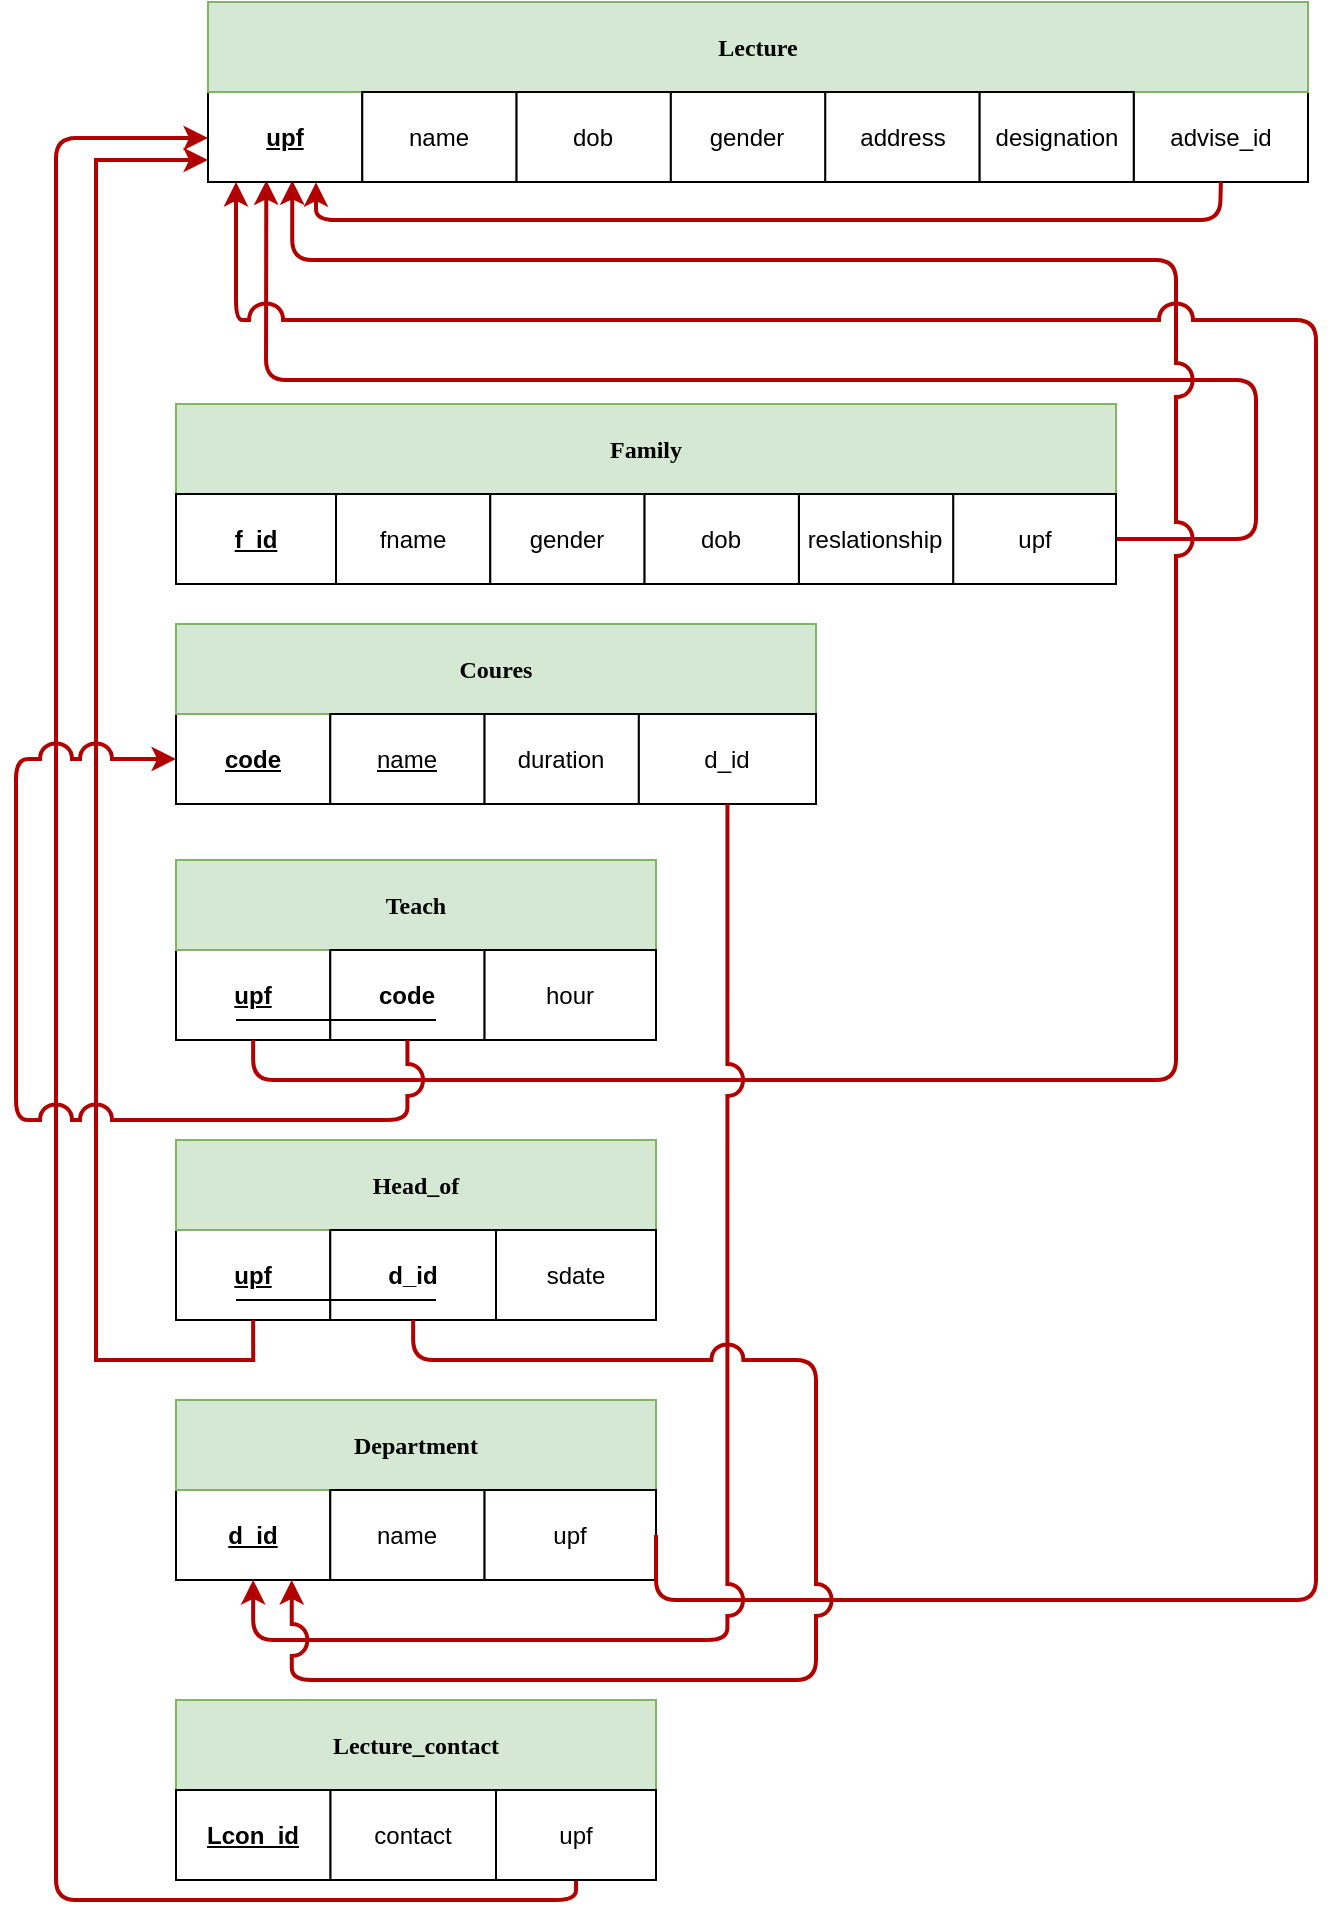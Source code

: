<mxfile version="20.3.0" type="device" pages="3"><diagram id="R2lEEEUBdFMjLlhIrx00" name="Page-1"><mxGraphModel dx="1153" dy="712" grid="1" gridSize="10" guides="1" tooltips="1" connect="1" arrows="1" fold="1" page="1" pageScale="1" pageWidth="850" pageHeight="1100" math="0" shadow="0" extFonts="Permanent Marker^https://fonts.googleapis.com/css?family=Permanent+Marker"><root><object label="" ipi="dd" ddd="" sdaa="" id="0"><mxCell/></object><mxCell id="1" parent="0"/><mxCell id="2BmwGNbWktTL5wC3RT4y-236" value="" style="group" vertex="1" connectable="0" parent="1"><mxGeometry x="160" y="710" width="240" height="90" as="geometry"/></mxCell><mxCell id="2BmwGNbWktTL5wC3RT4y-210" value="&lt;u&gt;&lt;b&gt;d_id&lt;/b&gt;&lt;/u&gt;" style="rounded=0;whiteSpace=wrap;html=1;" vertex="1" parent="2BmwGNbWktTL5wC3RT4y-236"><mxGeometry y="45" width="77.143" height="45" as="geometry"/></mxCell><mxCell id="2BmwGNbWktTL5wC3RT4y-212" value="&lt;p&gt;&lt;font face=&quot;Times New Roman&quot;&gt;&lt;b&gt;Department&lt;/b&gt;&lt;/font&gt;&lt;/p&gt;" style="rounded=0;whiteSpace=wrap;html=1;fillColor=#d5e8d4;strokeColor=#82b366;" vertex="1" parent="2BmwGNbWktTL5wC3RT4y-236"><mxGeometry width="240" height="45" as="geometry"/></mxCell><mxCell id="2BmwGNbWktTL5wC3RT4y-213" value="name" style="rounded=0;whiteSpace=wrap;html=1;" vertex="1" parent="2BmwGNbWktTL5wC3RT4y-236"><mxGeometry x="77.143" y="45" width="77.143" height="45" as="geometry"/></mxCell><mxCell id="2BmwGNbWktTL5wC3RT4y-214" value="upf" style="rounded=0;whiteSpace=wrap;html=1;" vertex="1" parent="2BmwGNbWktTL5wC3RT4y-236"><mxGeometry x="154.29" y="45" width="85.71" height="45" as="geometry"/></mxCell><mxCell id="2BmwGNbWktTL5wC3RT4y-242" value="" style="group" vertex="1" connectable="0" parent="1"><mxGeometry x="160" y="440" width="240" height="90" as="geometry"/></mxCell><mxCell id="2BmwGNbWktTL5wC3RT4y-243" value="&lt;u&gt;&lt;b&gt;upf&lt;/b&gt;&lt;/u&gt;" style="rounded=0;whiteSpace=wrap;html=1;" vertex="1" parent="2BmwGNbWktTL5wC3RT4y-242"><mxGeometry y="45" width="77.143" height="45" as="geometry"/></mxCell><mxCell id="2BmwGNbWktTL5wC3RT4y-244" value="&lt;p&gt;&lt;font face=&quot;Times New Roman&quot;&gt;&lt;b&gt;Teach&lt;/b&gt;&lt;/font&gt;&lt;/p&gt;" style="rounded=0;whiteSpace=wrap;html=1;fillColor=#d5e8d4;strokeColor=#82b366;" vertex="1" parent="2BmwGNbWktTL5wC3RT4y-242"><mxGeometry width="240" height="45" as="geometry"/></mxCell><mxCell id="2BmwGNbWktTL5wC3RT4y-245" value="&lt;b&gt;code&lt;/b&gt;" style="rounded=0;whiteSpace=wrap;html=1;" vertex="1" parent="2BmwGNbWktTL5wC3RT4y-242"><mxGeometry x="77.143" y="45" width="77.143" height="45" as="geometry"/></mxCell><mxCell id="2BmwGNbWktTL5wC3RT4y-246" value="hour" style="rounded=0;whiteSpace=wrap;html=1;" vertex="1" parent="2BmwGNbWktTL5wC3RT4y-242"><mxGeometry x="154.29" y="45" width="85.71" height="45" as="geometry"/></mxCell><mxCell id="2BmwGNbWktTL5wC3RT4y-248" value="" style="endArrow=none;html=1;rounded=0;fontFamily=Times New Roman;" edge="1" parent="2BmwGNbWktTL5wC3RT4y-242"><mxGeometry width="50" height="50" relative="1" as="geometry"><mxPoint x="130" y="80" as="sourcePoint"/><mxPoint x="30" y="80" as="targetPoint"/></mxGeometry></mxCell><mxCell id="2BmwGNbWktTL5wC3RT4y-257" value="" style="group" vertex="1" connectable="0" parent="1"><mxGeometry x="160" y="860" width="240" height="90" as="geometry"/></mxCell><mxCell id="2BmwGNbWktTL5wC3RT4y-251" value="&lt;p&gt;&lt;font face=&quot;Times New Roman&quot;&gt;&lt;b&gt;Lecture_contact&lt;/b&gt;&lt;/font&gt;&lt;/p&gt;" style="rounded=0;whiteSpace=wrap;html=1;fillColor=#d5e8d4;strokeColor=#82b366;" vertex="1" parent="2BmwGNbWktTL5wC3RT4y-257"><mxGeometry width="240" height="45" as="geometry"/></mxCell><mxCell id="2BmwGNbWktTL5wC3RT4y-252" value="contact" style="rounded=0;whiteSpace=wrap;html=1;labelBorderColor=none;labelBackgroundColor=none;" vertex="1" parent="2BmwGNbWktTL5wC3RT4y-257"><mxGeometry x="77.14" y="45" width="82.86" height="45" as="geometry"/></mxCell><mxCell id="2BmwGNbWktTL5wC3RT4y-297" value="&lt;u&gt;&lt;b&gt;Lcon_id&lt;/b&gt;&lt;/u&gt;" style="rounded=0;whiteSpace=wrap;html=1;sketch=0;" vertex="1" parent="2BmwGNbWktTL5wC3RT4y-257"><mxGeometry y="45" width="77.143" height="45" as="geometry"/></mxCell><mxCell id="2BmwGNbWktTL5wC3RT4y-258" value="" style="group" vertex="1" connectable="0" parent="1"><mxGeometry x="160" y="580" width="240" height="90" as="geometry"/></mxCell><mxCell id="2BmwGNbWktTL5wC3RT4y-259" value="&lt;u&gt;&lt;b&gt;upf&lt;/b&gt;&lt;/u&gt;" style="rounded=0;whiteSpace=wrap;html=1;" vertex="1" parent="2BmwGNbWktTL5wC3RT4y-258"><mxGeometry y="45" width="77.143" height="45" as="geometry"/></mxCell><mxCell id="2BmwGNbWktTL5wC3RT4y-260" value="&lt;p&gt;&lt;font face=&quot;Times New Roman&quot;&gt;&lt;b&gt;Head_of&lt;/b&gt;&lt;/font&gt;&lt;/p&gt;" style="rounded=0;whiteSpace=wrap;html=1;fillColor=#d5e8d4;strokeColor=#82b366;" vertex="1" parent="2BmwGNbWktTL5wC3RT4y-258"><mxGeometry width="240" height="45" as="geometry"/></mxCell><mxCell id="2BmwGNbWktTL5wC3RT4y-261" value="&lt;b&gt;d_id&lt;/b&gt;" style="rounded=0;whiteSpace=wrap;html=1;" vertex="1" parent="2BmwGNbWktTL5wC3RT4y-258"><mxGeometry x="77.14" y="45" width="82.86" height="45" as="geometry"/></mxCell><mxCell id="2BmwGNbWktTL5wC3RT4y-263" value="" style="endArrow=none;html=1;rounded=0;fontFamily=Times New Roman;" edge="1" parent="2BmwGNbWktTL5wC3RT4y-258"><mxGeometry width="50" height="50" relative="1" as="geometry"><mxPoint x="130" y="80" as="sourcePoint"/><mxPoint x="30" y="80" as="targetPoint"/></mxGeometry></mxCell><mxCell id="2BmwGNbWktTL5wC3RT4y-262" value="sdate" style="rounded=0;whiteSpace=wrap;html=1;" vertex="1" parent="2BmwGNbWktTL5wC3RT4y-258"><mxGeometry x="160" y="45" width="80" height="45" as="geometry"/></mxCell><mxCell id="2BmwGNbWktTL5wC3RT4y-265" value="" style="group" vertex="1" connectable="0" parent="1"><mxGeometry x="160" y="322" width="320" height="90" as="geometry"/></mxCell><mxCell id="2BmwGNbWktTL5wC3RT4y-229" value="&lt;u&gt;&lt;b&gt;code&lt;/b&gt;&lt;/u&gt;" style="rounded=0;whiteSpace=wrap;html=1;" vertex="1" parent="2BmwGNbWktTL5wC3RT4y-265"><mxGeometry y="45" width="77.143" height="45" as="geometry"/></mxCell><mxCell id="2BmwGNbWktTL5wC3RT4y-230" value="&lt;p&gt;&lt;font face=&quot;Times New Roman&quot;&gt;&lt;b&gt;Coures&lt;/b&gt;&lt;/font&gt;&lt;/p&gt;" style="rounded=0;whiteSpace=wrap;html=1;fillColor=#d5e8d4;strokeColor=#82b366;" vertex="1" parent="2BmwGNbWktTL5wC3RT4y-265"><mxGeometry width="320" height="45" as="geometry"/></mxCell><mxCell id="2BmwGNbWktTL5wC3RT4y-231" value="&lt;u&gt;name&lt;/u&gt;" style="rounded=0;whiteSpace=wrap;html=1;" vertex="1" parent="2BmwGNbWktTL5wC3RT4y-265"><mxGeometry x="77.143" y="45" width="77.143" height="45" as="geometry"/></mxCell><mxCell id="2BmwGNbWktTL5wC3RT4y-232" value="duration" style="rounded=0;whiteSpace=wrap;html=1;" vertex="1" parent="2BmwGNbWktTL5wC3RT4y-265"><mxGeometry x="154.286" y="45" width="77.143" height="45" as="geometry"/></mxCell><mxCell id="2BmwGNbWktTL5wC3RT4y-235" value="d_id" style="rounded=0;whiteSpace=wrap;html=1;" vertex="1" parent="2BmwGNbWktTL5wC3RT4y-265"><mxGeometry x="231.43" y="45" width="88.57" height="45" as="geometry"/></mxCell><mxCell id="2BmwGNbWktTL5wC3RT4y-268" style="edgeStyle=orthogonalEdgeStyle;rounded=1;orthogonalLoop=1;jettySize=auto;html=1;entryX=0.378;entryY=0.982;entryDx=0;entryDy=0;fontFamily=Times New Roman;exitX=1;exitY=0.5;exitDx=0;exitDy=0;jumpStyle=arc;jumpSize=15;fillColor=#e51400;strokeColor=#B20000;strokeWidth=2;entryPerimeter=0;" edge="1" parent="1" source="2BmwGNbWktTL5wC3RT4y-224" target="2BmwGNbWktTL5wC3RT4y-155"><mxGeometry relative="1" as="geometry"><mxPoint x="640" y="370" as="sourcePoint"/><Array as="points"><mxPoint x="700" y="280"/><mxPoint x="700" y="200"/><mxPoint x="205" y="200"/><mxPoint x="205" y="150"/></Array></mxGeometry></mxCell><mxCell id="2BmwGNbWktTL5wC3RT4y-273" style="edgeStyle=orthogonalEdgeStyle;rounded=1;orthogonalLoop=1;jettySize=auto;html=1;exitX=0.5;exitY=1;exitDx=0;exitDy=0;fontFamily=Times New Roman;entryX=0.546;entryY=0.982;entryDx=0;entryDy=0;jumpStyle=arc;jumpSize=15;fillColor=#e51400;strokeColor=#B20000;strokeWidth=2;entryPerimeter=0;" edge="1" parent="1" source="2BmwGNbWktTL5wC3RT4y-243" target="2BmwGNbWktTL5wC3RT4y-155"><mxGeometry relative="1" as="geometry"><mxPoint x="220" y="160" as="targetPoint"/><Array as="points"><mxPoint x="199" y="550"/><mxPoint x="660" y="550"/><mxPoint x="660" y="140"/><mxPoint x="218" y="140"/></Array></mxGeometry></mxCell><mxCell id="2BmwGNbWktTL5wC3RT4y-279" style="edgeStyle=orthogonalEdgeStyle;rounded=1;orthogonalLoop=1;jettySize=auto;html=1;exitX=1;exitY=0.5;exitDx=0;exitDy=0;fontFamily=Times New Roman;jumpStyle=arc;jumpSize=15;fillColor=#e51400;strokeColor=#B20000;strokeWidth=2;" edge="1" parent="1" source="2BmwGNbWktTL5wC3RT4y-214" target="2BmwGNbWktTL5wC3RT4y-155"><mxGeometry relative="1" as="geometry"><mxPoint x="640" y="180" as="targetPoint"/><Array as="points"><mxPoint x="400" y="810"/><mxPoint x="730" y="810"/><mxPoint x="730" y="170"/><mxPoint x="190" y="170"/></Array></mxGeometry></mxCell><mxCell id="2BmwGNbWktTL5wC3RT4y-281" style="edgeStyle=orthogonalEdgeStyle;rounded=0;orthogonalLoop=1;jettySize=auto;html=1;exitX=0.5;exitY=1;exitDx=0;exitDy=0;fontFamily=Times New Roman;entryX=0;entryY=0.75;entryDx=0;entryDy=0;jumpStyle=arc;jumpSize=14;fillColor=#e51400;strokeColor=#B20000;strokeWidth=2;" edge="1" parent="1" source="2BmwGNbWktTL5wC3RT4y-259" target="2BmwGNbWktTL5wC3RT4y-155"><mxGeometry relative="1" as="geometry"><mxPoint x="120" y="110" as="targetPoint"/><Array as="points"><mxPoint x="199" y="690"/><mxPoint x="120" y="690"/><mxPoint x="120" y="90"/><mxPoint x="176" y="90"/></Array></mxGeometry></mxCell><mxCell id="2BmwGNbWktTL5wC3RT4y-283" style="edgeStyle=orthogonalEdgeStyle;rounded=1;orthogonalLoop=1;jettySize=auto;html=1;fontFamily=Times New Roman;entryX=0;entryY=0.5;entryDx=0;entryDy=0;exitX=0.5;exitY=1;exitDx=0;exitDy=0;jumpStyle=arc;jumpSize=15;fillColor=#e51400;strokeColor=#B20000;strokeWidth=2;" edge="1" parent="1" source="2BmwGNbWktTL5wC3RT4y-298" target="2BmwGNbWktTL5wC3RT4y-155"><mxGeometry relative="1" as="geometry"><mxPoint x="100" y="100" as="targetPoint"/><mxPoint x="360" y="960" as="sourcePoint"/><Array as="points"><mxPoint x="360" y="960"/><mxPoint x="100" y="960"/><mxPoint x="100" y="79"/><mxPoint x="176" y="79"/></Array></mxGeometry></mxCell><mxCell id="2BmwGNbWktTL5wC3RT4y-298" value="upf" style="rounded=0;whiteSpace=wrap;html=1;sketch=0;" vertex="1" parent="1"><mxGeometry x="320" y="905" width="80" height="45" as="geometry"/></mxCell><mxCell id="2BmwGNbWktTL5wC3RT4y-300" value="" style="group;fillColor=#d5e8d4;strokeColor=#82b366;" vertex="1" connectable="0" parent="1"><mxGeometry x="160" y="212" width="470" height="90" as="geometry"/></mxCell><mxCell id="2BmwGNbWktTL5wC3RT4y-269" value="" style="group" vertex="1" connectable="0" parent="2BmwGNbWktTL5wC3RT4y-300"><mxGeometry x="80" width="390" height="90" as="geometry"/></mxCell><mxCell id="2BmwGNbWktTL5wC3RT4y-221" value="&lt;p&gt;&lt;font face=&quot;Times New Roman&quot;&gt;&lt;b&gt;Family&lt;/b&gt;&lt;/font&gt;&lt;/p&gt;" style="rounded=0;whiteSpace=wrap;html=1;fillColor=#d5e8d4;strokeColor=#82b366;" vertex="1" parent="2BmwGNbWktTL5wC3RT4y-269"><mxGeometry x="-80" width="470" height="45" as="geometry"/></mxCell><mxCell id="2BmwGNbWktTL5wC3RT4y-222" value="fname" style="rounded=0;whiteSpace=wrap;html=1;" vertex="1" parent="2BmwGNbWktTL5wC3RT4y-269"><mxGeometry x="0.003" y="45" width="77.143" height="45" as="geometry"/></mxCell><mxCell id="2BmwGNbWktTL5wC3RT4y-223" value="gender" style="rounded=0;whiteSpace=wrap;html=1;" vertex="1" parent="2BmwGNbWktTL5wC3RT4y-269"><mxGeometry x="77.146" y="45" width="77.143" height="45" as="geometry"/></mxCell><mxCell id="2BmwGNbWktTL5wC3RT4y-224" value="upf" style="rounded=0;whiteSpace=wrap;html=1;" vertex="1" parent="2BmwGNbWktTL5wC3RT4y-269"><mxGeometry x="308.57" y="45" width="81.43" height="45" as="geometry"/></mxCell><mxCell id="2BmwGNbWktTL5wC3RT4y-225" value="reslationship" style="rounded=0;whiteSpace=wrap;html=1;" vertex="1" parent="2BmwGNbWktTL5wC3RT4y-269"><mxGeometry x="231.431" y="45" width="77.143" height="45" as="geometry"/></mxCell><mxCell id="2BmwGNbWktTL5wC3RT4y-226" value="dob" style="rounded=0;whiteSpace=wrap;html=1;" vertex="1" parent="2BmwGNbWktTL5wC3RT4y-269"><mxGeometry x="154.289" y="45" width="77.143" height="45" as="geometry"/></mxCell><mxCell id="2BmwGNbWktTL5wC3RT4y-299" value="&lt;u&gt;&lt;b&gt;f_id&lt;/b&gt;&lt;/u&gt;" style="rounded=0;whiteSpace=wrap;html=1;" vertex="1" parent="2BmwGNbWktTL5wC3RT4y-300"><mxGeometry y="45" width="80" height="45" as="geometry"/></mxCell><mxCell id="2BmwGNbWktTL5wC3RT4y-304" style="edgeStyle=orthogonalEdgeStyle;rounded=1;jumpStyle=arc;jumpSize=14;orthogonalLoop=1;jettySize=auto;html=1;exitX=0.5;exitY=1;exitDx=0;exitDy=0;fontFamily=Helvetica;fontSize=12;fontColor=default;entryX=0.5;entryY=1;entryDx=0;entryDy=0;fillColor=#e51400;strokeColor=#B20000;strokeWidth=2;" edge="1" parent="1" source="2BmwGNbWktTL5wC3RT4y-235" target="2BmwGNbWktTL5wC3RT4y-210"><mxGeometry relative="1" as="geometry"><mxPoint x="200" y="830" as="targetPoint"/><Array as="points"><mxPoint x="436" y="830"/><mxPoint x="199" y="830"/></Array></mxGeometry></mxCell><mxCell id="2BmwGNbWktTL5wC3RT4y-307" style="edgeStyle=orthogonalEdgeStyle;rounded=1;jumpStyle=arc;jumpSize=14;orthogonalLoop=1;jettySize=auto;html=1;exitX=0.5;exitY=1;exitDx=0;exitDy=0;fontFamily=Helvetica;fontSize=12;fontColor=default;fillColor=#e51400;strokeColor=#B20000;entryX=0.75;entryY=1;entryDx=0;entryDy=0;strokeWidth=2;" edge="1" parent="1" source="2BmwGNbWktTL5wC3RT4y-261" target="2BmwGNbWktTL5wC3RT4y-210"><mxGeometry relative="1" as="geometry"><mxPoint x="220" y="830" as="targetPoint"/><Array as="points"><mxPoint x="279" y="690"/><mxPoint x="480" y="690"/><mxPoint x="480" y="850"/><mxPoint x="218" y="850"/></Array></mxGeometry></mxCell><mxCell id="vFvli9h1a41xJ6hV4PKU-1" style="edgeStyle=orthogonalEdgeStyle;rounded=1;jumpStyle=arc;jumpSize=14;orthogonalLoop=1;jettySize=auto;html=1;exitX=0.5;exitY=1;exitDx=0;exitDy=0;entryX=0;entryY=0.5;entryDx=0;entryDy=0;strokeWidth=2;fontFamily=Times New Roman;fontSize=12;fontColor=default;endArrow=classic;endFill=1;fillColor=#e51400;strokeColor=#B20000;" edge="1" parent="1" source="2BmwGNbWktTL5wC3RT4y-245" target="2BmwGNbWktTL5wC3RT4y-229"><mxGeometry relative="1" as="geometry"><Array as="points"><mxPoint x="276" y="570"/><mxPoint x="80" y="570"/><mxPoint x="80" y="390"/></Array></mxGeometry></mxCell><mxCell id="KYwGFXPePE6aDf7j9QyQ-1" value="" style="group" vertex="1" connectable="0" parent="1"><mxGeometry x="176" y="11" width="550" height="90" as="geometry"/></mxCell><mxCell id="2BmwGNbWktTL5wC3RT4y-155" value="&lt;u&gt;&lt;b&gt;upf&lt;/b&gt;&lt;/u&gt;" style="rounded=0;whiteSpace=wrap;html=1;" vertex="1" parent="KYwGFXPePE6aDf7j9QyQ-1"><mxGeometry y="45" width="77.143" height="45" as="geometry"/></mxCell><mxCell id="2BmwGNbWktTL5wC3RT4y-156" value="advise_id" style="rounded=0;whiteSpace=wrap;html=1;" vertex="1" parent="KYwGFXPePE6aDf7j9QyQ-1"><mxGeometry x="462.86" y="45" width="87.14" height="45" as="geometry"/></mxCell><mxCell id="2BmwGNbWktTL5wC3RT4y-160" value="&lt;p&gt;&lt;font face=&quot;Times New Roman&quot;&gt;&lt;b&gt;Lecture&lt;/b&gt;&lt;/font&gt;&lt;/p&gt;" style="rounded=0;whiteSpace=wrap;html=1;fillColor=#d5e8d4;strokeColor=#82b366;" vertex="1" parent="KYwGFXPePE6aDf7j9QyQ-1"><mxGeometry width="550" height="45" as="geometry"/></mxCell><mxCell id="2BmwGNbWktTL5wC3RT4y-152" value="name" style="rounded=0;whiteSpace=wrap;html=1;" vertex="1" parent="KYwGFXPePE6aDf7j9QyQ-1"><mxGeometry x="77.143" y="45" width="77.143" height="45" as="geometry"/></mxCell><mxCell id="2BmwGNbWktTL5wC3RT4y-153" value="dob" style="rounded=0;whiteSpace=wrap;html=1;" vertex="1" parent="KYwGFXPePE6aDf7j9QyQ-1"><mxGeometry x="154.286" y="45" width="77.143" height="45" as="geometry"/></mxCell><mxCell id="2BmwGNbWktTL5wC3RT4y-157" value="designation" style="rounded=0;whiteSpace=wrap;html=1;" vertex="1" parent="KYwGFXPePE6aDf7j9QyQ-1"><mxGeometry x="385.714" y="45" width="77.143" height="45" as="geometry"/></mxCell><mxCell id="2BmwGNbWktTL5wC3RT4y-158" value="address" style="rounded=0;whiteSpace=wrap;html=1;" vertex="1" parent="KYwGFXPePE6aDf7j9QyQ-1"><mxGeometry x="308.571" y="45" width="77.143" height="45" as="geometry"/></mxCell><mxCell id="2BmwGNbWktTL5wC3RT4y-159" value="gender" style="rounded=0;whiteSpace=wrap;html=1;" vertex="1" parent="KYwGFXPePE6aDf7j9QyQ-1"><mxGeometry x="231.429" y="45" width="77.143" height="45" as="geometry"/></mxCell><mxCell id="KYwGFXPePE6aDf7j9QyQ-2" style="edgeStyle=none;rounded=1;jumpStyle=arc;jumpSize=14;orthogonalLoop=1;jettySize=auto;html=1;exitX=0.5;exitY=1;exitDx=0;exitDy=0;strokeWidth=2;fontFamily=Times New Roman;fontSize=12;fontColor=default;endArrow=classic;endFill=1;fillColor=#e51400;strokeColor=#B20000;" edge="1" parent="1" source="2BmwGNbWktTL5wC3RT4y-156"><mxGeometry relative="1" as="geometry"><mxPoint x="230" y="101.152" as="targetPoint"/><Array as="points"><mxPoint x="682" y="120"/><mxPoint x="230" y="120"/></Array></mxGeometry></mxCell></root></mxGraphModel></diagram><diagram id="jXwkq-VWY1V5bnP5AvGS" name="Page-2"><mxGraphModel dx="1153" dy="712" grid="1" gridSize="10" guides="1" tooltips="1" connect="1" arrows="1" fold="1" page="1" pageScale="1" pageWidth="850" pageHeight="1100" math="0" shadow="0"><root><mxCell id="0"/><mxCell id="1" parent="0"/><mxCell id="RkS5ZHOfjg75ZCQDCYUK-1" value="" style="group" vertex="1" connectable="0" parent="1"><mxGeometry x="120" y="180" width="1141" height="100" as="geometry"/></mxCell><mxCell id="O97Fg9GOvpHJtpclxs---28" value="" style="shape=table;html=1;whiteSpace=wrap;startSize=0;container=1;collapsible=0;childLayout=tableLayout;rounded=0;strokeColor=default;fontFamily=Helvetica;fontSize=12;fontColor=default;fillColor=default;" vertex="1" parent="RkS5ZHOfjg75ZCQDCYUK-1"><mxGeometry y="50" width="1141" height="50" as="geometry"/></mxCell><mxCell id="O97Fg9GOvpHJtpclxs---29" value="" style="shape=tableRow;horizontal=0;startSize=0;swimlaneHead=0;swimlaneBody=0;top=0;left=0;bottom=0;right=0;collapsible=0;dropTarget=0;fillColor=none;points=[[0,0.5],[1,0.5]];portConstraint=eastwest;rounded=0;strokeColor=default;fontFamily=Helvetica;fontSize=12;fontColor=default;html=1;" vertex="1" parent="O97Fg9GOvpHJtpclxs---28"><mxGeometry width="1141" height="50" as="geometry"/></mxCell><mxCell id="O97Fg9GOvpHJtpclxs---30" value="&lt;u&gt;&lt;b&gt;student_id&lt;/b&gt;&lt;/u&gt;" style="shape=partialRectangle;html=1;whiteSpace=wrap;connectable=0;fillColor=none;top=0;left=0;bottom=0;right=0;overflow=hidden;rounded=0;strokeColor=default;fontFamily=Helvetica;fontSize=12;fontColor=default;" vertex="1" parent="O97Fg9GOvpHJtpclxs---29"><mxGeometry width="143" height="50" as="geometry"><mxRectangle width="143" height="50" as="alternateBounds"/></mxGeometry></mxCell><mxCell id="O97Fg9GOvpHJtpclxs---31" value="student_name" style="shape=partialRectangle;html=1;whiteSpace=wrap;connectable=0;fillColor=none;top=0;left=0;bottom=0;right=0;overflow=hidden;rounded=0;strokeColor=default;fontFamily=Helvetica;fontSize=12;fontColor=default;" vertex="1" parent="O97Fg9GOvpHJtpclxs---29"><mxGeometry x="143" width="143" height="50" as="geometry"><mxRectangle width="143" height="50" as="alternateBounds"/></mxGeometry></mxCell><mxCell id="O97Fg9GOvpHJtpclxs---32" value="dob" style="shape=partialRectangle;html=1;whiteSpace=wrap;connectable=0;fillColor=none;top=0;left=0;bottom=0;right=0;overflow=hidden;rounded=0;strokeColor=default;fontFamily=Helvetica;fontSize=12;fontColor=default;" vertex="1" parent="O97Fg9GOvpHJtpclxs---29"><mxGeometry x="286" width="142" height="50" as="geometry"><mxRectangle width="142" height="50" as="alternateBounds"/></mxGeometry></mxCell><mxCell id="fiE0NyXkgtcL_xYtpE_d-9" value="door" style="shape=partialRectangle;html=1;whiteSpace=wrap;connectable=0;fillColor=none;top=0;left=0;bottom=0;right=0;overflow=hidden;rounded=0;strokeColor=default;fontFamily=Helvetica;fontSize=12;fontColor=default;" vertex="1" parent="O97Fg9GOvpHJtpclxs---29"><mxGeometry x="428" width="143" height="50" as="geometry"><mxRectangle width="143" height="50" as="alternateBounds"/></mxGeometry></mxCell><mxCell id="fiE0NyXkgtcL_xYtpE_d-10" value="ftreet" style="shape=partialRectangle;html=1;whiteSpace=wrap;connectable=0;fillColor=none;top=0;left=0;bottom=0;right=0;overflow=hidden;rounded=0;strokeColor=default;fontFamily=Helvetica;fontSize=12;fontColor=default;" vertex="1" parent="O97Fg9GOvpHJtpclxs---29"><mxGeometry x="571" width="142" height="50" as="geometry"><mxRectangle width="142" height="50" as="alternateBounds"/></mxGeometry></mxCell><mxCell id="fiE0NyXkgtcL_xYtpE_d-13" value="city" style="shape=partialRectangle;html=1;whiteSpace=wrap;connectable=0;fillColor=none;top=0;left=0;bottom=0;right=0;overflow=hidden;rounded=0;strokeColor=default;fontFamily=Helvetica;fontSize=12;fontColor=default;" vertex="1" parent="O97Fg9GOvpHJtpclxs---29"><mxGeometry x="713" width="143" height="50" as="geometry"><mxRectangle width="143" height="50" as="alternateBounds"/></mxGeometry></mxCell><mxCell id="fiE0NyXkgtcL_xYtpE_d-12" value="pin" style="shape=partialRectangle;html=1;whiteSpace=wrap;connectable=0;fillColor=none;top=0;left=0;bottom=0;right=0;overflow=hidden;rounded=0;strokeColor=default;fontFamily=Helvetica;fontSize=12;fontColor=default;" vertex="1" parent="O97Fg9GOvpHJtpclxs---29"><mxGeometry x="856" width="142" height="50" as="geometry"><mxRectangle width="142" height="50" as="alternateBounds"/></mxGeometry></mxCell><mxCell id="fiE0NyXkgtcL_xYtpE_d-11" value="calss_id" style="shape=partialRectangle;html=1;whiteSpace=wrap;connectable=0;fillColor=none;top=0;left=0;bottom=0;right=0;overflow=hidden;rounded=0;strokeColor=default;fontFamily=Helvetica;fontSize=12;fontColor=default;" vertex="1" parent="O97Fg9GOvpHJtpclxs---29"><mxGeometry x="998" width="143" height="50" as="geometry"><mxRectangle width="143" height="50" as="alternateBounds"/></mxGeometry></mxCell><mxCell id="O97Fg9GOvpHJtpclxs---41" value="&lt;font size=&quot;1&quot; face=&quot;Times New Roman&quot;&gt;&lt;b style=&quot;font-size: 12px;&quot;&gt;Studenet&lt;/b&gt;&lt;/font&gt;" style="rounded=0;whiteSpace=wrap;html=1;strokeColor=#82b366;fontFamily=Helvetica;fontSize=12;fillColor=#d5e8d4;" vertex="1" parent="RkS5ZHOfjg75ZCQDCYUK-1"><mxGeometry x="1" width="1140" height="50" as="geometry"/></mxCell><mxCell id="bj2qcNcA2f-ZKxSmLSq0-24" value="" style="group" vertex="1" connectable="0" parent="1"><mxGeometry x="121" y="470" width="420" height="100" as="geometry"/></mxCell><mxCell id="bj2qcNcA2f-ZKxSmLSq0-17" value="" style="shape=table;html=1;whiteSpace=wrap;startSize=0;container=1;collapsible=0;childLayout=tableLayout;rounded=0;strokeColor=default;fontFamily=Helvetica;fontSize=12;fontColor=default;fillColor=default;" vertex="1" parent="bj2qcNcA2f-ZKxSmLSq0-24"><mxGeometry y="50" width="420" height="50" as="geometry"/></mxCell><mxCell id="bj2qcNcA2f-ZKxSmLSq0-18" value="" style="shape=tableRow;horizontal=0;startSize=0;swimlaneHead=0;swimlaneBody=0;top=0;left=0;bottom=0;right=0;collapsible=0;dropTarget=0;fillColor=none;points=[[0,0.5],[1,0.5]];portConstraint=eastwest;rounded=0;strokeColor=default;fontFamily=Helvetica;fontSize=12;fontColor=default;html=1;" vertex="1" parent="bj2qcNcA2f-ZKxSmLSq0-17"><mxGeometry width="420" height="50" as="geometry"/></mxCell><mxCell id="bj2qcNcA2f-ZKxSmLSq0-19" value="&lt;u&gt;&lt;b&gt;class_id&lt;/b&gt;&lt;/u&gt;" style="shape=partialRectangle;html=1;whiteSpace=wrap;connectable=0;fillColor=none;top=0;left=0;bottom=0;right=0;overflow=hidden;rounded=0;strokeColor=default;fontFamily=Helvetica;fontSize=12;fontColor=default;" vertex="1" parent="bj2qcNcA2f-ZKxSmLSq0-18"><mxGeometry width="140" height="50" as="geometry"><mxRectangle width="140" height="50" as="alternateBounds"/></mxGeometry></mxCell><mxCell id="bj2qcNcA2f-ZKxSmLSq0-20" value="class_name" style="shape=partialRectangle;html=1;whiteSpace=wrap;connectable=0;fillColor=none;top=0;left=0;bottom=0;right=0;overflow=hidden;rounded=0;strokeColor=default;fontFamily=Helvetica;fontSize=12;fontColor=default;" vertex="1" parent="bj2qcNcA2f-ZKxSmLSq0-18"><mxGeometry x="140" width="140" height="50" as="geometry"><mxRectangle width="140" height="50" as="alternateBounds"/></mxGeometry></mxCell><mxCell id="bj2qcNcA2f-ZKxSmLSq0-21" value="section_id" style="shape=partialRectangle;html=1;whiteSpace=wrap;connectable=0;fillColor=none;top=0;left=0;bottom=0;right=0;overflow=hidden;rounded=0;strokeColor=default;fontFamily=Helvetica;fontSize=12;fontColor=default;" vertex="1" parent="bj2qcNcA2f-ZKxSmLSq0-18"><mxGeometry x="280" width="140" height="50" as="geometry"><mxRectangle width="140" height="50" as="alternateBounds"/></mxGeometry></mxCell><mxCell id="bj2qcNcA2f-ZKxSmLSq0-23" value="&lt;font face=&quot;Times New Roman&quot;&gt;&lt;b&gt;Class&lt;/b&gt;&lt;/font&gt;" style="rounded=0;whiteSpace=wrap;html=1;strokeColor=#82b366;fontFamily=Helvetica;fontSize=12;fillColor=#d5e8d4;" vertex="1" parent="bj2qcNcA2f-ZKxSmLSq0-24"><mxGeometry x="1" width="419" height="50" as="geometry"/></mxCell><mxCell id="bj2qcNcA2f-ZKxSmLSq0-33" value="" style="group" vertex="1" connectable="0" parent="1"><mxGeometry x="121" y="620" width="420" height="100" as="geometry"/></mxCell><mxCell id="bj2qcNcA2f-ZKxSmLSq0-26" value="" style="shape=table;html=1;whiteSpace=wrap;startSize=0;container=1;collapsible=0;childLayout=tableLayout;rounded=0;strokeColor=default;fontFamily=Helvetica;fontSize=12;fontColor=default;fillColor=default;" vertex="1" parent="bj2qcNcA2f-ZKxSmLSq0-33"><mxGeometry y="50" width="420" height="50" as="geometry"/></mxCell><mxCell id="bj2qcNcA2f-ZKxSmLSq0-27" value="" style="shape=tableRow;horizontal=0;startSize=0;swimlaneHead=0;swimlaneBody=0;top=0;left=0;bottom=0;right=0;collapsible=0;dropTarget=0;fillColor=none;points=[[0,0.5],[1,0.5]];portConstraint=eastwest;rounded=0;strokeColor=default;fontFamily=Helvetica;fontSize=12;fontColor=default;html=1;" vertex="1" parent="bj2qcNcA2f-ZKxSmLSq0-26"><mxGeometry width="420" height="50" as="geometry"/></mxCell><mxCell id="bj2qcNcA2f-ZKxSmLSq0-28" value="&lt;u&gt;&lt;b&gt;subject_id&lt;/b&gt;&lt;/u&gt;" style="shape=partialRectangle;html=1;whiteSpace=wrap;connectable=0;fillColor=none;top=0;left=0;bottom=0;right=0;overflow=hidden;rounded=0;strokeColor=default;fontFamily=Helvetica;fontSize=12;fontColor=default;" vertex="1" parent="bj2qcNcA2f-ZKxSmLSq0-27"><mxGeometry width="140" height="50" as="geometry"><mxRectangle width="140" height="50" as="alternateBounds"/></mxGeometry></mxCell><mxCell id="bj2qcNcA2f-ZKxSmLSq0-29" value="subject_name" style="shape=partialRectangle;html=1;whiteSpace=wrap;connectable=0;fillColor=none;top=0;left=0;bottom=0;right=0;overflow=hidden;rounded=0;strokeColor=default;fontFamily=Helvetica;fontSize=12;fontColor=default;" vertex="1" parent="bj2qcNcA2f-ZKxSmLSq0-27"><mxGeometry x="140" width="140" height="50" as="geometry"><mxRectangle width="140" height="50" as="alternateBounds"/></mxGeometry></mxCell><mxCell id="bj2qcNcA2f-ZKxSmLSq0-30" value="teacher" style="shape=partialRectangle;html=1;whiteSpace=wrap;connectable=0;fillColor=none;top=0;left=0;bottom=0;right=0;overflow=hidden;rounded=0;strokeColor=default;fontFamily=Helvetica;fontSize=12;fontColor=default;" vertex="1" parent="bj2qcNcA2f-ZKxSmLSq0-27"><mxGeometry x="280" width="140" height="50" as="geometry"><mxRectangle width="140" height="50" as="alternateBounds"/></mxGeometry></mxCell><mxCell id="bj2qcNcA2f-ZKxSmLSq0-32" value="&lt;font size=&quot;1&quot; face=&quot;Times New Roman&quot;&gt;&lt;b style=&quot;font-size: 12px;&quot;&gt;Subject&lt;/b&gt;&lt;/font&gt;" style="rounded=0;whiteSpace=wrap;html=1;strokeColor=#82b366;fontFamily=Helvetica;fontSize=12;fillColor=#d5e8d4;" vertex="1" parent="bj2qcNcA2f-ZKxSmLSq0-33"><mxGeometry x="1" width="419" height="50" as="geometry"/></mxCell><mxCell id="dTSRFXaZw_K5VBgKotd3-10" style="edgeStyle=orthogonalEdgeStyle;jumpStyle=arc;jumpSize=14;orthogonalLoop=1;jettySize=auto;html=1;exitX=0;exitY=0.5;exitDx=0;exitDy=0;entryX=0;entryY=0.5;entryDx=0;entryDy=0;fontFamily=Times New Roman;fontSize=12;fontColor=default;fillColor=#e51400;strokeColor=#B20000;rounded=1;strokeWidth=2;" edge="1" parent="1" source="RkS5ZHOfjg75ZCQDCYUK-4" target="O97Fg9GOvpHJtpclxs---29"><mxGeometry relative="1" as="geometry"/></mxCell><mxCell id="2FpSRUvMR3fW_fsOeKQR-2" style="edgeStyle=orthogonalEdgeStyle;rounded=1;jumpStyle=arc;jumpSize=14;orthogonalLoop=1;jettySize=auto;html=1;exitX=1;exitY=0.5;exitDx=0;exitDy=0;strokeWidth=2;fontFamily=Times New Roman;fontSize=12;fontColor=default;endArrow=classic;endFill=1;fillColor=#e51400;strokeColor=#B20000;entryX=0.246;entryY=1;entryDx=0;entryDy=0;entryPerimeter=0;" edge="1" parent="1" source="bj2qcNcA2f-ZKxSmLSq0-18" target="dTSRFXaZw_K5VBgKotd3-5"><mxGeometry relative="1" as="geometry"><mxPoint x="190" y="1070" as="targetPoint"/><Array as="points"><mxPoint x="570" y="545"/><mxPoint x="570" y="1020"/><mxPoint x="190" y="1020"/></Array></mxGeometry></mxCell><mxCell id="rvpmA6xLSLqRcXOY6eeW-1" style="edgeStyle=orthogonalEdgeStyle;rounded=1;jumpStyle=arc;jumpSize=14;orthogonalLoop=1;jettySize=auto;html=1;strokeWidth=2;fontFamily=Times New Roman;fontSize=12;fontColor=default;endArrow=classic;endFill=1;fillColor=#e51400;strokeColor=#B20000;entryX=-0.001;entryY=0.702;entryDx=0;entryDy=0;entryPerimeter=0;exitX=0.746;exitY=1.025;exitDx=0;exitDy=0;exitPerimeter=0;" edge="1" parent="1" source="bj2qcNcA2f-ZKxSmLSq0-36" target="bj2qcNcA2f-ZKxSmLSq0-27"><mxGeometry relative="1" as="geometry"><mxPoint x="330" y="1020" as="targetPoint"/><mxPoint x="360" y="870" as="sourcePoint"/><Array as="points"><mxPoint x="329" y="880"/><mxPoint x="100" y="880"/><mxPoint x="100" y="705"/></Array></mxGeometry></mxCell><mxCell id="rvpmA6xLSLqRcXOY6eeW-2" value="" style="group" vertex="1" connectable="0" parent="1"><mxGeometry x="121" y="900" width="280" height="100" as="geometry"/></mxCell><mxCell id="dTSRFXaZw_K5VBgKotd3-4" value="" style="shape=table;html=1;whiteSpace=wrap;startSize=0;container=1;collapsible=0;childLayout=tableLayout;rounded=0;strokeColor=default;fontFamily=Helvetica;fontSize=12;fontColor=default;fillColor=default;" vertex="1" parent="rvpmA6xLSLqRcXOY6eeW-2"><mxGeometry y="50" width="280" height="50" as="geometry"/></mxCell><mxCell id="dTSRFXaZw_K5VBgKotd3-5" value="" style="shape=tableRow;horizontal=0;startSize=0;swimlaneHead=0;swimlaneBody=0;top=0;left=0;bottom=0;right=0;collapsible=0;dropTarget=0;fillColor=none;points=[[0,0.5],[1,0.5]];portConstraint=eastwest;rounded=0;strokeColor=default;fontFamily=Helvetica;fontSize=12;fontColor=default;html=1;" vertex="1" parent="dTSRFXaZw_K5VBgKotd3-4"><mxGeometry width="280" height="50" as="geometry"/></mxCell><mxCell id="dTSRFXaZw_K5VBgKotd3-6" value="&lt;u&gt;&lt;b&gt;section_id&lt;/b&gt;&lt;/u&gt;" style="shape=partialRectangle;html=1;whiteSpace=wrap;connectable=0;fillColor=none;top=0;left=0;bottom=0;right=0;overflow=hidden;rounded=0;strokeColor=default;fontFamily=Helvetica;fontSize=12;fontColor=default;" vertex="1" parent="dTSRFXaZw_K5VBgKotd3-5"><mxGeometry width="140" height="50" as="geometry"><mxRectangle width="140" height="50" as="alternateBounds"/></mxGeometry></mxCell><mxCell id="dTSRFXaZw_K5VBgKotd3-7" value="section_name" style="shape=partialRectangle;html=1;whiteSpace=wrap;connectable=0;fillColor=none;top=0;left=0;bottom=0;right=0;overflow=hidden;rounded=0;strokeColor=default;fontFamily=Helvetica;fontSize=12;fontColor=default;" vertex="1" parent="dTSRFXaZw_K5VBgKotd3-5"><mxGeometry x="140" width="140" height="50" as="geometry"><mxRectangle width="140" height="50" as="alternateBounds"/></mxGeometry></mxCell><mxCell id="dTSRFXaZw_K5VBgKotd3-9" value="&lt;font size=&quot;1&quot; face=&quot;Times New Roman&quot;&gt;&lt;b style=&quot;font-size: 12px;&quot;&gt;Section&lt;/b&gt;&lt;/font&gt;" style="rounded=0;whiteSpace=wrap;html=1;strokeColor=#82b366;fontFamily=Helvetica;fontSize=12;fillColor=#d5e8d4;" vertex="1" parent="rvpmA6xLSLqRcXOY6eeW-2"><mxGeometry x="1" width="279" height="50" as="geometry"/></mxCell><mxCell id="2FpSRUvMR3fW_fsOeKQR-3" value="" style="endArrow=none;html=1;rounded=0;fontFamily=Times New Roman;fontSize=12;fontColor=default;jumpStyle=sharp;jumpSize=14;" edge="1" parent="1"><mxGeometry width="50" height="50" relative="1" as="geometry"><mxPoint x="152" y="850" as="sourcePoint"/><mxPoint x="362" y="850" as="targetPoint"/></mxGeometry></mxCell><mxCell id="rvpmA6xLSLqRcXOY6eeW-3" value="" style="group" vertex="1" connectable="0" parent="1"><mxGeometry x="121" y="760" width="279" height="100" as="geometry"/></mxCell><mxCell id="bj2qcNcA2f-ZKxSmLSq0-35" value="" style="shape=table;html=1;whiteSpace=wrap;startSize=0;container=1;collapsible=0;childLayout=tableLayout;rounded=0;strokeColor=default;fontFamily=Helvetica;fontSize=12;fontColor=default;fillColor=default;" vertex="1" parent="rvpmA6xLSLqRcXOY6eeW-3"><mxGeometry y="50" width="279" height="50" as="geometry"/></mxCell><mxCell id="bj2qcNcA2f-ZKxSmLSq0-36" value="" style="shape=tableRow;horizontal=0;startSize=0;swimlaneHead=0;swimlaneBody=0;top=0;left=0;bottom=0;right=0;collapsible=0;dropTarget=0;fillColor=none;points=[[0,0.5],[1,0.5]];portConstraint=eastwest;rounded=0;strokeColor=default;fontFamily=Helvetica;fontSize=12;fontColor=default;html=1;" vertex="1" parent="bj2qcNcA2f-ZKxSmLSq0-35"><mxGeometry width="279" height="50" as="geometry"/></mxCell><mxCell id="bj2qcNcA2f-ZKxSmLSq0-37" value="&lt;u&gt;&lt;b&gt;student_id&lt;/b&gt;&lt;/u&gt;" style="shape=partialRectangle;html=1;whiteSpace=wrap;connectable=0;fillColor=none;top=0;left=0;bottom=0;right=0;overflow=hidden;rounded=0;strokeColor=default;fontFamily=Helvetica;fontSize=12;fontColor=default;" vertex="1" parent="bj2qcNcA2f-ZKxSmLSq0-36"><mxGeometry width="140" height="50" as="geometry"><mxRectangle width="140" height="50" as="alternateBounds"/></mxGeometry></mxCell><mxCell id="bj2qcNcA2f-ZKxSmLSq0-38" value="&lt;b&gt;&lt;u&gt;subject_id&lt;/u&gt;&lt;/b&gt;" style="shape=partialRectangle;html=1;whiteSpace=wrap;connectable=0;fillColor=none;top=0;left=0;bottom=0;right=0;overflow=hidden;rounded=0;strokeColor=default;fontFamily=Helvetica;fontSize=12;fontColor=default;" vertex="1" parent="bj2qcNcA2f-ZKxSmLSq0-36"><mxGeometry x="140" width="139" height="50" as="geometry"><mxRectangle width="139" height="50" as="alternateBounds"/></mxGeometry></mxCell><mxCell id="bj2qcNcA2f-ZKxSmLSq0-40" value="&lt;font size=&quot;1&quot; face=&quot;Times New Roman&quot;&gt;&lt;b style=&quot;font-size: 12px;&quot;&gt;Studies&lt;/b&gt;&lt;/font&gt;" style="rounded=0;whiteSpace=wrap;html=1;strokeColor=#82b366;fontFamily=Helvetica;fontSize=12;fillColor=#d5e8d4;" vertex="1" parent="rvpmA6xLSLqRcXOY6eeW-3"><mxGeometry x="1" width="278" height="50" as="geometry"/></mxCell><mxCell id="rvpmA6xLSLqRcXOY6eeW-4" value="" style="endArrow=none;html=1;rounded=0;fontFamily=Times New Roman;fontSize=12;fontColor=default;jumpStyle=sharp;jumpSize=14;" edge="1" parent="rvpmA6xLSLqRcXOY6eeW-3"><mxGeometry width="50" height="50" relative="1" as="geometry"><mxPoint x="34.5" y="90" as="sourcePoint"/><mxPoint x="244.5" y="90" as="targetPoint"/></mxGeometry></mxCell><mxCell id="bj2qcNcA2f-ZKxSmLSq0-41" value="" style="endArrow=none;html=1;rounded=0;fontFamily=Times New Roman;fontSize=12;fontColor=default;jumpStyle=sharp;jumpSize=14;" edge="1" parent="1"><mxGeometry width="50" height="50" relative="1" as="geometry"><mxPoint x="150" y="403" as="sourcePoint"/><mxPoint x="360" y="403" as="targetPoint"/></mxGeometry></mxCell><mxCell id="rvpmA6xLSLqRcXOY6eeW-10" style="edgeStyle=none;rounded=1;jumpStyle=arc;jumpSize=14;orthogonalLoop=1;jettySize=auto;html=1;strokeWidth=2;fontFamily=Times New Roman;fontSize=12;fontColor=default;endArrow=classic;endFill=1;exitX=0.377;exitY=0.983;exitDx=0;exitDy=0;exitPerimeter=0;fillColor=#e51400;strokeColor=#B20000;" edge="1" parent="1" source="RkS5ZHOfjg75ZCQDCYUK-4"><mxGeometry relative="1" as="geometry"><mxPoint x="120" y="550" as="targetPoint"/><Array as="points"><mxPoint x="330" y="460"/><mxPoint x="80" y="460"/><mxPoint x="80" y="550"/></Array></mxGeometry></mxCell><mxCell id="Cyy_E0895i4SPoAQm-hb-2" value="" style="endArrow=classic;html=1;rounded=1;strokeWidth=2;fontFamily=Times New Roman;fontSize=12;fontColor=default;jumpStyle=arc;jumpSize=14;exitX=0;exitY=0.5;exitDx=0;exitDy=0;entryX=0.064;entryY=1.012;entryDx=0;entryDy=0;entryPerimeter=0;fillColor=#e51400;strokeColor=#B20000;" edge="1" parent="1" source="bj2qcNcA2f-ZKxSmLSq0-36" target="O97Fg9GOvpHJtpclxs---29"><mxGeometry width="50" height="50" relative="1" as="geometry"><mxPoint x="150" y="860" as="sourcePoint"/><mxPoint x="60" y="300" as="targetPoint"/><Array as="points"><mxPoint x="70" y="835"/><mxPoint x="70" y="580"/><mxPoint x="70" y="300"/><mxPoint x="193" y="300"/></Array></mxGeometry></mxCell><mxCell id="t5icbU4ewE05wI4VqH-i-1" value="" style="group" vertex="1" connectable="0" parent="1"><mxGeometry x="120" y="313" width="560" height="100" as="geometry"/></mxCell><mxCell id="RkS5ZHOfjg75ZCQDCYUK-3" value="" style="shape=table;html=1;whiteSpace=wrap;startSize=0;container=1;collapsible=0;childLayout=tableLayout;rounded=0;strokeColor=default;fontFamily=Helvetica;fontSize=12;fontColor=default;fillColor=default;" vertex="1" parent="t5icbU4ewE05wI4VqH-i-1"><mxGeometry y="50" width="560" height="50" as="geometry"/></mxCell><mxCell id="RkS5ZHOfjg75ZCQDCYUK-4" value="" style="shape=tableRow;horizontal=0;startSize=0;swimlaneHead=0;swimlaneBody=0;top=0;left=0;bottom=0;right=0;collapsible=0;dropTarget=0;fillColor=none;points=[[0,0.5],[1,0.5]];portConstraint=eastwest;rounded=0;strokeColor=default;fontFamily=Helvetica;fontSize=12;fontColor=default;html=1;" vertex="1" parent="RkS5ZHOfjg75ZCQDCYUK-3"><mxGeometry width="560" height="50" as="geometry"/></mxCell><mxCell id="RkS5ZHOfjg75ZCQDCYUK-5" value="&lt;u&gt;&lt;b&gt;student_id&lt;/b&gt;&lt;/u&gt;" style="shape=partialRectangle;html=1;whiteSpace=wrap;connectable=0;fillColor=none;top=0;left=0;bottom=0;right=0;overflow=hidden;rounded=0;strokeColor=default;fontFamily=Helvetica;fontSize=12;fontColor=default;" vertex="1" parent="RkS5ZHOfjg75ZCQDCYUK-4"><mxGeometry width="140" height="50" as="geometry"><mxRectangle width="140" height="50" as="alternateBounds"/></mxGeometry></mxCell><mxCell id="RkS5ZHOfjg75ZCQDCYUK-6" value="&lt;u&gt;&lt;b&gt;class_id&lt;/b&gt;&lt;/u&gt;" style="shape=partialRectangle;html=1;whiteSpace=wrap;connectable=0;fillColor=none;top=0;left=0;bottom=0;right=0;overflow=hidden;rounded=0;strokeColor=default;fontFamily=Helvetica;fontSize=12;fontColor=default;shadow=0;" vertex="1" parent="RkS5ZHOfjg75ZCQDCYUK-4"><mxGeometry x="140" width="140" height="50" as="geometry"><mxRectangle width="140" height="50" as="alternateBounds"/></mxGeometry></mxCell><mxCell id="RkS5ZHOfjg75ZCQDCYUK-7" value="date_of_join" style="shape=partialRectangle;html=1;whiteSpace=wrap;connectable=0;fillColor=none;top=0;left=0;bottom=0;right=0;overflow=hidden;rounded=0;strokeColor=default;fontFamily=Helvetica;fontSize=12;fontColor=default;" vertex="1" parent="RkS5ZHOfjg75ZCQDCYUK-4"><mxGeometry x="280" width="140" height="50" as="geometry"><mxRectangle width="140" height="50" as="alternateBounds"/></mxGeometry></mxCell><mxCell id="RkS5ZHOfjg75ZCQDCYUK-8" value="hours" style="shape=partialRectangle;html=1;whiteSpace=wrap;connectable=0;fillColor=none;top=0;left=0;bottom=0;right=0;overflow=hidden;rounded=0;strokeColor=default;fontFamily=Helvetica;fontSize=12;fontColor=default;" vertex="1" parent="RkS5ZHOfjg75ZCQDCYUK-4"><mxGeometry x="420" width="140" height="50" as="geometry"><mxRectangle width="140" height="50" as="alternateBounds"/></mxGeometry></mxCell><mxCell id="RkS5ZHOfjg75ZCQDCYUK-13" value="&lt;font size=&quot;1&quot; face=&quot;Times New Roman&quot;&gt;&lt;b style=&quot;font-size: 12px;&quot;&gt;Attents&lt;/b&gt;&lt;/font&gt;" style="rounded=0;whiteSpace=wrap;html=1;strokeColor=#82b366;fontFamily=Helvetica;fontSize=12;fillColor=#d5e8d4;" vertex="1" parent="t5icbU4ewE05wI4VqH-i-1"><mxGeometry x="1" width="559" height="50" as="geometry"/></mxCell><mxCell id="UEX8DGEwjuJNmQ2H0-2Z-1" style="edgeStyle=none;rounded=1;jumpStyle=arc;jumpSize=14;orthogonalLoop=1;jettySize=auto;html=1;exitX=0.946;exitY=1.04;exitDx=0;exitDy=0;strokeWidth=2;fontFamily=Times New Roman;fontSize=12;fontColor=default;endArrow=classic;endFill=1;exitPerimeter=0;entryX=0.165;entryY=1.018;entryDx=0;entryDy=0;entryPerimeter=0;fillColor=#e51400;strokeColor=#B20000;" edge="1" parent="1" source="O97Fg9GOvpHJtpclxs---29" target="bj2qcNcA2f-ZKxSmLSq0-18"><mxGeometry relative="1" as="geometry"><mxPoint x="1060" y="550" as="targetPoint"/><Array as="points"><mxPoint x="1200" y="600"/><mxPoint x="190" y="600"/></Array></mxGeometry></mxCell></root></mxGraphModel></diagram><diagram id="J89CghlvUnsG35uhqQiJ" name="Page-3"><mxGraphModel dx="1038" dy="641" grid="1" gridSize="10" guides="1" tooltips="1" connect="1" arrows="1" fold="1" page="1" pageScale="1" pageWidth="850" pageHeight="1100" math="0" shadow="0"><root><mxCell id="0"/><mxCell id="1" parent="0"/><mxCell id="xjzt513WVDCMFOStH67u-9" value="" style="group" vertex="1" connectable="0" parent="1"><mxGeometry x="145" y="40" width="415" height="100" as="geometry"/></mxCell><mxCell id="xjzt513WVDCMFOStH67u-2" value="" style="shape=table;html=1;whiteSpace=wrap;startSize=0;container=1;collapsible=0;childLayout=tableLayout;rounded=0;strokeColor=default;fontFamily=Helvetica;fontSize=12;fontColor=default;fillColor=default;" vertex="1" parent="xjzt513WVDCMFOStH67u-9"><mxGeometry y="50" width="415" height="50" as="geometry"/></mxCell><mxCell id="xjzt513WVDCMFOStH67u-3" value="" style="shape=tableRow;horizontal=0;startSize=0;swimlaneHead=0;swimlaneBody=0;top=0;left=0;bottom=0;right=0;collapsible=0;dropTarget=0;fillColor=none;points=[[0,0.5],[1,0.5]];portConstraint=eastwest;rounded=0;strokeColor=default;fontFamily=Helvetica;fontSize=12;fontColor=default;html=1;" vertex="1" parent="xjzt513WVDCMFOStH67u-2"><mxGeometry width="415" height="50" as="geometry"/></mxCell><mxCell id="xjzt513WVDCMFOStH67u-4" value="&lt;u&gt;&lt;b&gt;id&lt;/b&gt;&lt;/u&gt;" style="shape=partialRectangle;html=1;whiteSpace=wrap;connectable=0;fillColor=none;top=0;left=0;bottom=0;right=0;overflow=hidden;rounded=0;strokeColor=default;fontFamily=Helvetica;fontSize=12;fontColor=default;" vertex="1" parent="xjzt513WVDCMFOStH67u-3"><mxGeometry width="140" height="50" as="geometry"><mxRectangle width="140" height="50" as="alternateBounds"/></mxGeometry></mxCell><mxCell id="xjzt513WVDCMFOStH67u-5" value="phoneNo" style="shape=partialRectangle;html=1;whiteSpace=wrap;connectable=0;fillColor=none;top=0;left=0;bottom=0;right=0;overflow=hidden;rounded=0;strokeColor=default;fontFamily=Helvetica;fontSize=12;fontColor=default;shadow=0;" vertex="1" parent="xjzt513WVDCMFOStH67u-3"><mxGeometry x="140" width="140" height="50" as="geometry"><mxRectangle width="140" height="50" as="alternateBounds"/></mxGeometry></mxCell><mxCell id="xjzt513WVDCMFOStH67u-6" value="name" style="shape=partialRectangle;html=1;whiteSpace=wrap;connectable=0;fillColor=none;top=0;left=0;bottom=0;right=0;overflow=hidden;rounded=0;strokeColor=default;fontFamily=Helvetica;fontSize=12;fontColor=default;" vertex="1" parent="xjzt513WVDCMFOStH67u-3"><mxGeometry x="280" width="135" height="50" as="geometry"><mxRectangle width="135" height="50" as="alternateBounds"/></mxGeometry></mxCell><mxCell id="xjzt513WVDCMFOStH67u-8" value="&lt;font size=&quot;1&quot; face=&quot;Times New Roman&quot;&gt;&lt;b style=&quot;font-size: 12px;&quot;&gt;Driver&lt;/b&gt;&lt;/font&gt;" style="rounded=0;whiteSpace=wrap;html=1;strokeColor=#82b366;fontFamily=Helvetica;fontSize=12;fillColor=#d5e8d4;" vertex="1" parent="xjzt513WVDCMFOStH67u-9"><mxGeometry x="1" width="414" height="50" as="geometry"/></mxCell><mxCell id="xjzt513WVDCMFOStH67u-10" value="" style="group" vertex="1" connectable="0" parent="1"><mxGeometry x="150" y="410" width="415" height="100" as="geometry"/></mxCell><mxCell id="xjzt513WVDCMFOStH67u-11" value="" style="shape=table;html=1;whiteSpace=wrap;startSize=0;container=1;collapsible=0;childLayout=tableLayout;rounded=0;strokeColor=default;fontFamily=Helvetica;fontSize=12;fontColor=default;fillColor=default;" vertex="1" parent="xjzt513WVDCMFOStH67u-10"><mxGeometry y="50" width="415" height="50" as="geometry"/></mxCell><mxCell id="xjzt513WVDCMFOStH67u-12" value="" style="shape=tableRow;horizontal=0;startSize=0;swimlaneHead=0;swimlaneBody=0;top=0;left=0;bottom=0;right=0;collapsible=0;dropTarget=0;fillColor=none;points=[[0,0.5],[1,0.5]];portConstraint=eastwest;rounded=0;strokeColor=default;fontFamily=Helvetica;fontSize=12;fontColor=default;html=1;" vertex="1" parent="xjzt513WVDCMFOStH67u-11"><mxGeometry width="415" height="50" as="geometry"/></mxCell><mxCell id="xjzt513WVDCMFOStH67u-13" value="&lt;u&gt;&lt;b&gt;LicNo&lt;/b&gt;&lt;/u&gt;" style="shape=partialRectangle;html=1;whiteSpace=wrap;connectable=0;fillColor=none;top=0;left=0;bottom=0;right=0;overflow=hidden;rounded=0;strokeColor=default;fontFamily=Helvetica;fontSize=12;fontColor=default;" vertex="1" parent="xjzt513WVDCMFOStH67u-12"><mxGeometry width="140" height="50" as="geometry"><mxRectangle width="140" height="50" as="alternateBounds"/></mxGeometry></mxCell><mxCell id="xjzt513WVDCMFOStH67u-14" value="maxvol" style="shape=partialRectangle;html=1;whiteSpace=wrap;connectable=0;fillColor=none;top=0;left=0;bottom=0;right=0;overflow=hidden;rounded=0;strokeColor=default;fontFamily=Helvetica;fontSize=12;fontColor=default;shadow=0;" vertex="1" parent="xjzt513WVDCMFOStH67u-12"><mxGeometry x="140" width="140" height="50" as="geometry"><mxRectangle width="140" height="50" as="alternateBounds"/></mxGeometry></mxCell><mxCell id="xjzt513WVDCMFOStH67u-15" value="maxwt" style="shape=partialRectangle;html=1;whiteSpace=wrap;connectable=0;fillColor=none;top=0;left=0;bottom=0;right=0;overflow=hidden;rounded=0;strokeColor=default;fontFamily=Helvetica;fontSize=12;fontColor=default;" vertex="1" parent="xjzt513WVDCMFOStH67u-12"><mxGeometry x="280" width="135" height="50" as="geometry"><mxRectangle width="135" height="50" as="alternateBounds"/></mxGeometry></mxCell><mxCell id="xjzt513WVDCMFOStH67u-16" value="&lt;font size=&quot;1&quot; face=&quot;Times New Roman&quot;&gt;&lt;b style=&quot;font-size: 12px;&quot;&gt;Truck&lt;/b&gt;&lt;/font&gt;" style="rounded=0;whiteSpace=wrap;html=1;strokeColor=#82b366;fontFamily=Helvetica;fontSize=12;fillColor=#d5e8d4;" vertex="1" parent="xjzt513WVDCMFOStH67u-10"><mxGeometry x="1" width="414" height="50" as="geometry"/></mxCell><mxCell id="xjzt513WVDCMFOStH67u-18" value="" style="shape=table;html=1;whiteSpace=wrap;startSize=0;container=1;collapsible=0;childLayout=tableLayout;rounded=0;strokeColor=default;fontFamily=Helvetica;fontSize=12;fontColor=default;fillColor=default;" vertex="1" parent="1"><mxGeometry x="150" y="620" width="140" height="50" as="geometry"/></mxCell><mxCell id="xjzt513WVDCMFOStH67u-19" value="" style="shape=tableRow;horizontal=0;startSize=0;swimlaneHead=0;swimlaneBody=0;top=0;left=0;bottom=0;right=0;collapsible=0;dropTarget=0;fillColor=none;points=[[0,0.5],[1,0.5]];portConstraint=eastwest;rounded=0;strokeColor=default;fontFamily=Helvetica;fontSize=12;fontColor=default;html=1;" vertex="1" parent="xjzt513WVDCMFOStH67u-18"><mxGeometry width="140" height="50" as="geometry"/></mxCell><mxCell id="xjzt513WVDCMFOStH67u-20" value="&lt;u&gt;&lt;b&gt;tripNo&lt;/b&gt;&lt;/u&gt;" style="shape=partialRectangle;html=1;whiteSpace=wrap;connectable=0;fillColor=none;top=0;left=0;bottom=0;right=0;overflow=hidden;rounded=0;strokeColor=default;fontFamily=Helvetica;fontSize=12;fontColor=default;" vertex="1" parent="xjzt513WVDCMFOStH67u-19"><mxGeometry width="140" height="50" as="geometry"><mxRectangle width="140" height="50" as="alternateBounds"/></mxGeometry></mxCell><mxCell id="xjzt513WVDCMFOStH67u-23" value="&lt;font size=&quot;1&quot; face=&quot;Times New Roman&quot;&gt;&lt;b style=&quot;font-size: 12px;&quot;&gt;Trip&lt;/b&gt;&lt;/font&gt;" style="rounded=0;whiteSpace=wrap;html=1;strokeColor=#82b366;fontFamily=Helvetica;fontSize=12;fillColor=#d5e8d4;" vertex="1" parent="1"><mxGeometry x="151" y="570" width="139" height="50" as="geometry"/></mxCell><mxCell id="xjzt513WVDCMFOStH67u-24" value="" style="group" vertex="1" connectable="0" parent="1"><mxGeometry x="150" y="730" width="550" height="100" as="geometry"/></mxCell><mxCell id="xjzt513WVDCMFOStH67u-25" value="" style="shape=table;html=1;whiteSpace=wrap;startSize=0;container=1;collapsible=0;childLayout=tableLayout;rounded=0;strokeColor=default;fontFamily=Helvetica;fontSize=12;fontColor=default;fillColor=default;" vertex="1" parent="xjzt513WVDCMFOStH67u-24"><mxGeometry y="50" width="550" height="50" as="geometry"/></mxCell><mxCell id="xjzt513WVDCMFOStH67u-26" value="" style="shape=tableRow;horizontal=0;startSize=0;swimlaneHead=0;swimlaneBody=0;top=0;left=0;bottom=0;right=0;collapsible=0;dropTarget=0;fillColor=none;points=[[0,0.5],[1,0.5]];portConstraint=eastwest;rounded=0;strokeColor=default;fontFamily=Helvetica;fontSize=12;fontColor=default;html=1;" vertex="1" parent="xjzt513WVDCMFOStH67u-25"><mxGeometry width="550" height="50" as="geometry"/></mxCell><mxCell id="xjzt513WVDCMFOStH67u-27" value="&lt;u&gt;&lt;b&gt;shipNo&lt;/b&gt;&lt;/u&gt;" style="shape=partialRectangle;html=1;whiteSpace=wrap;connectable=0;fillColor=none;top=0;left=0;bottom=0;right=0;overflow=hidden;rounded=0;strokeColor=default;fontFamily=Helvetica;fontSize=12;fontColor=default;" vertex="1" parent="xjzt513WVDCMFOStH67u-26"><mxGeometry width="140" height="50" as="geometry"><mxRectangle width="140" height="50" as="alternateBounds"/></mxGeometry></mxCell><mxCell id="xjzt513WVDCMFOStH67u-28" value="vol" style="shape=partialRectangle;html=1;whiteSpace=wrap;connectable=0;fillColor=none;top=0;left=0;bottom=0;right=0;overflow=hidden;rounded=0;strokeColor=default;fontFamily=Helvetica;fontSize=12;fontColor=default;shadow=0;" vertex="1" parent="xjzt513WVDCMFOStH67u-26"><mxGeometry x="140" width="140" height="50" as="geometry"><mxRectangle width="140" height="50" as="alternateBounds"/></mxGeometry></mxCell><mxCell id="xjzt513WVDCMFOStH67u-29" value="weight" style="shape=partialRectangle;html=1;whiteSpace=wrap;connectable=0;fillColor=none;top=0;left=0;bottom=0;right=0;overflow=hidden;rounded=0;strokeColor=default;fontFamily=Helvetica;fontSize=12;fontColor=default;" vertex="1" parent="xjzt513WVDCMFOStH67u-26"><mxGeometry x="280" width="135" height="50" as="geometry"><mxRectangle width="135" height="50" as="alternateBounds"/></mxGeometry></mxCell><mxCell id="xjzt513WVDCMFOStH67u-31" value="tripNo" style="shape=partialRectangle;html=1;whiteSpace=wrap;connectable=0;fillColor=none;top=0;left=0;bottom=0;right=0;overflow=hidden;rounded=0;strokeColor=default;fontFamily=Helvetica;fontSize=12;fontColor=default;" vertex="1" parent="xjzt513WVDCMFOStH67u-26"><mxGeometry x="415" width="135" height="50" as="geometry"><mxRectangle width="135" height="50" as="alternateBounds"/></mxGeometry></mxCell><mxCell id="xjzt513WVDCMFOStH67u-30" value="&lt;font size=&quot;1&quot; face=&quot;Times New Roman&quot;&gt;&lt;b style=&quot;font-size: 12px;&quot;&gt;Shipment&lt;/b&gt;&lt;/font&gt;" style="rounded=0;whiteSpace=wrap;html=1;strokeColor=#82b366;fontFamily=Helvetica;fontSize=12;fillColor=#d5e8d4;" vertex="1" parent="xjzt513WVDCMFOStH67u-24"><mxGeometry x="1" width="549" height="50" as="geometry"/></mxCell><mxCell id="xjzt513WVDCMFOStH67u-32" value="" style="group" vertex="1" connectable="0" parent="1"><mxGeometry x="150" y="890" width="551" height="100" as="geometry"/></mxCell><mxCell id="xjzt513WVDCMFOStH67u-33" value="" style="shape=table;html=1;whiteSpace=wrap;startSize=0;container=1;collapsible=0;childLayout=tableLayout;rounded=0;strokeColor=default;fontFamily=Helvetica;fontSize=12;fontColor=default;fillColor=default;" vertex="1" parent="xjzt513WVDCMFOStH67u-32"><mxGeometry x="10" y="220" width="140" height="50" as="geometry"/></mxCell><mxCell id="xjzt513WVDCMFOStH67u-34" value="" style="shape=tableRow;horizontal=0;startSize=0;swimlaneHead=0;swimlaneBody=0;top=0;left=0;bottom=0;right=0;collapsible=0;dropTarget=0;fillColor=none;points=[[0,0.5],[1,0.5]];portConstraint=eastwest;rounded=0;strokeColor=default;fontFamily=Helvetica;fontSize=12;fontColor=default;html=1;" vertex="1" parent="xjzt513WVDCMFOStH67u-33"><mxGeometry width="140" height="50" as="geometry"/></mxCell><mxCell id="xjzt513WVDCMFOStH67u-35" value="&lt;u&gt;&lt;b&gt;address&lt;/b&gt;&lt;/u&gt;" style="shape=partialRectangle;html=1;whiteSpace=wrap;connectable=0;fillColor=none;top=0;left=0;bottom=0;right=0;overflow=hidden;rounded=0;strokeColor=default;fontFamily=Helvetica;fontSize=12;fontColor=default;" vertex="1" parent="xjzt513WVDCMFOStH67u-34"><mxGeometry width="140" height="50" as="geometry"><mxRectangle width="140" height="50" as="alternateBounds"/></mxGeometry></mxCell><mxCell id="xjzt513WVDCMFOStH67u-38" value="&lt;font size=&quot;1&quot; face=&quot;Times New Roman&quot;&gt;&lt;b style=&quot;font-size: 12px;&quot;&gt;Stoppoint&lt;/b&gt;&lt;/font&gt;" style="rounded=0;whiteSpace=wrap;html=1;strokeColor=#82b366;fontFamily=Helvetica;fontSize=12;fillColor=#d5e8d4;" vertex="1" parent="xjzt513WVDCMFOStH67u-32"><mxGeometry x="11" y="170" width="139" height="50" as="geometry"/></mxCell><mxCell id="xjzt513WVDCMFOStH67u-73" value="" style="group" vertex="1" connectable="0" parent="xjzt513WVDCMFOStH67u-32"><mxGeometry y="10" width="550" height="100" as="geometry"/></mxCell><mxCell id="xjzt513WVDCMFOStH67u-74" value="" style="shape=table;html=1;whiteSpace=wrap;startSize=0;container=1;collapsible=0;childLayout=tableLayout;rounded=0;strokeColor=default;fontFamily=Helvetica;fontSize=12;fontColor=default;fillColor=default;" vertex="1" parent="xjzt513WVDCMFOStH67u-73"><mxGeometry y="50" width="550" height="50" as="geometry"/></mxCell><mxCell id="xjzt513WVDCMFOStH67u-75" value="" style="shape=tableRow;horizontal=0;startSize=0;swimlaneHead=0;swimlaneBody=0;top=0;left=0;bottom=0;right=0;collapsible=0;dropTarget=0;fillColor=none;points=[[0,0.5],[1,0.5]];portConstraint=eastwest;rounded=0;strokeColor=default;fontFamily=Helvetica;fontSize=12;fontColor=default;html=1;" vertex="1" parent="xjzt513WVDCMFOStH67u-74"><mxGeometry width="550" height="50" as="geometry"/></mxCell><mxCell id="xjzt513WVDCMFOStH67u-76" value="&lt;u&gt;&lt;b&gt;address&lt;/b&gt;&lt;/u&gt;" style="shape=partialRectangle;html=1;whiteSpace=wrap;connectable=0;fillColor=none;top=0;left=0;bottom=0;right=0;overflow=hidden;rounded=0;strokeColor=default;fontFamily=Helvetica;fontSize=12;fontColor=default;" vertex="1" parent="xjzt513WVDCMFOStH67u-75"><mxGeometry width="140" height="50" as="geometry"><mxRectangle width="140" height="50" as="alternateBounds"/></mxGeometry></mxCell><mxCell id="xjzt513WVDCMFOStH67u-77" value="&lt;b&gt;&lt;u&gt;shipNo&lt;/u&gt;&lt;/b&gt;" style="shape=partialRectangle;html=1;whiteSpace=wrap;connectable=0;fillColor=none;top=0;left=0;bottom=0;right=0;overflow=hidden;rounded=0;strokeColor=default;fontFamily=Helvetica;fontSize=12;fontColor=default;shadow=0;" vertex="1" parent="xjzt513WVDCMFOStH67u-75"><mxGeometry x="140" width="140" height="50" as="geometry"><mxRectangle width="140" height="50" as="alternateBounds"/></mxGeometry></mxCell><mxCell id="xjzt513WVDCMFOStH67u-78" value="pickuptiime" style="shape=partialRectangle;html=1;whiteSpace=wrap;connectable=0;fillColor=none;top=0;left=0;bottom=0;right=0;overflow=hidden;rounded=0;strokeColor=default;fontFamily=Helvetica;fontSize=12;fontColor=default;" vertex="1" parent="xjzt513WVDCMFOStH67u-75"><mxGeometry x="280" width="135" height="50" as="geometry"><mxRectangle width="135" height="50" as="alternateBounds"/></mxGeometry></mxCell><mxCell id="xjzt513WVDCMFOStH67u-79" value="dropoff_time" style="shape=partialRectangle;html=1;whiteSpace=wrap;connectable=0;fillColor=none;top=0;left=0;bottom=0;right=0;overflow=hidden;rounded=0;strokeColor=default;fontFamily=Helvetica;fontSize=12;fontColor=default;" vertex="1" parent="xjzt513WVDCMFOStH67u-75"><mxGeometry x="415" width="135" height="50" as="geometry"><mxRectangle width="135" height="50" as="alternateBounds"/></mxGeometry></mxCell><mxCell id="xjzt513WVDCMFOStH67u-80" value="&lt;font size=&quot;1&quot; face=&quot;Times New Roman&quot;&gt;&lt;b style=&quot;font-size: 12px;&quot;&gt;Shipment&lt;/b&gt;&lt;/font&gt;" style="rounded=0;whiteSpace=wrap;html=1;strokeColor=#82b366;fontFamily=Helvetica;fontSize=12;fillColor=#d5e8d4;" vertex="1" parent="xjzt513WVDCMFOStH67u-73"><mxGeometry x="1" width="549" height="50" as="geometry"/></mxCell><mxCell id="xjzt513WVDCMFOStH67u-81" value="" style="endArrow=none;html=1;rounded=1;strokeWidth=2;fontFamily=Times New Roman;fontSize=12;fontColor=default;jumpStyle=arc;jumpSize=14;" edge="1" parent="xjzt513WVDCMFOStH67u-73"><mxGeometry width="50" height="50" relative="1" as="geometry"><mxPoint x="40" y="90" as="sourcePoint"/><mxPoint x="240" y="90" as="targetPoint"/></mxGeometry></mxCell><mxCell id="xjzt513WVDCMFOStH67u-83" value="" style="endArrow=classic;html=1;rounded=1;strokeWidth=2;fontFamily=Times New Roman;fontSize=12;fontColor=default;jumpStyle=arc;jumpSize=14;exitX=0.115;exitY=1.031;exitDx=0;exitDy=0;exitPerimeter=0;entryX=1;entryY=0.5;entryDx=0;entryDy=0;fillColor=#e51400;strokeColor=#B20000;" edge="1" parent="xjzt513WVDCMFOStH67u-32" source="xjzt513WVDCMFOStH67u-75" target="xjzt513WVDCMFOStH67u-34"><mxGeometry width="50" height="50" relative="1" as="geometry"><mxPoint x="260" y="160" as="sourcePoint"/><mxPoint x="310" y="110" as="targetPoint"/><Array as="points"><mxPoint x="63" y="140"/><mxPoint x="260" y="140"/><mxPoint x="260" y="245"/></Array></mxGeometry></mxCell><mxCell id="xjzt513WVDCMFOStH67u-39" value="" style="group" vertex="1" connectable="0" parent="1"><mxGeometry x="160" y="1097" width="415" height="100" as="geometry"/></mxCell><mxCell id="xjzt513WVDCMFOStH67u-40" value="" style="shape=table;html=1;whiteSpace=wrap;startSize=0;container=1;collapsible=0;childLayout=tableLayout;rounded=0;strokeColor=default;fontFamily=Helvetica;fontSize=12;fontColor=default;fillColor=default;" vertex="1" parent="xjzt513WVDCMFOStH67u-39"><mxGeometry y="163" width="280" height="50" as="geometry"/></mxCell><mxCell id="xjzt513WVDCMFOStH67u-41" value="" style="shape=tableRow;horizontal=0;startSize=0;swimlaneHead=0;swimlaneBody=0;top=0;left=0;bottom=0;right=0;collapsible=0;dropTarget=0;fillColor=none;points=[[0,0.5],[1,0.5]];portConstraint=eastwest;rounded=0;strokeColor=default;fontFamily=Helvetica;fontSize=12;fontColor=default;html=1;" vertex="1" parent="xjzt513WVDCMFOStH67u-40"><mxGeometry width="280" height="50" as="geometry"/></mxCell><mxCell id="xjzt513WVDCMFOStH67u-42" value="port" style="shape=partialRectangle;html=1;whiteSpace=wrap;connectable=0;fillColor=none;top=0;left=0;bottom=0;right=0;overflow=hidden;rounded=0;strokeColor=default;fontFamily=Helvetica;fontSize=12;fontColor=default;" vertex="1" parent="xjzt513WVDCMFOStH67u-41"><mxGeometry width="140" height="50" as="geometry"><mxRectangle width="140" height="50" as="alternateBounds"/></mxGeometry></mxCell><mxCell id="xjzt513WVDCMFOStH67u-44" value="address" style="shape=partialRectangle;html=1;whiteSpace=wrap;connectable=0;fillColor=none;top=0;left=0;bottom=0;right=0;overflow=hidden;rounded=0;strokeColor=default;fontFamily=Helvetica;fontSize=12;fontColor=default;" vertex="1" parent="xjzt513WVDCMFOStH67u-41"><mxGeometry x="140" width="140" height="50" as="geometry"><mxRectangle width="140" height="50" as="alternateBounds"/></mxGeometry></mxCell><mxCell id="xjzt513WVDCMFOStH67u-43" value="&lt;font size=&quot;1&quot; face=&quot;Times New Roman&quot;&gt;&lt;b style=&quot;font-size: 12px;&quot;&gt;Worhouse&lt;/b&gt;&lt;/font&gt;" style="rounded=0;whiteSpace=wrap;html=1;strokeColor=#82b366;fontFamily=Helvetica;fontSize=12;fillColor=#d5e8d4;" vertex="1" parent="xjzt513WVDCMFOStH67u-39"><mxGeometry x="1" y="113" width="279" height="50" as="geometry"/></mxCell><mxCell id="xjzt513WVDCMFOStH67u-45" value="" style="group" vertex="1" connectable="0" parent="1"><mxGeometry x="160" y="1247" width="415" height="100" as="geometry"/></mxCell><mxCell id="xjzt513WVDCMFOStH67u-46" value="" style="shape=table;html=1;whiteSpace=wrap;startSize=0;container=1;collapsible=0;childLayout=tableLayout;rounded=0;strokeColor=default;fontFamily=Helvetica;fontSize=12;fontColor=default;fillColor=default;" vertex="1" parent="xjzt513WVDCMFOStH67u-45"><mxGeometry y="163" width="280" height="50" as="geometry"/></mxCell><mxCell id="xjzt513WVDCMFOStH67u-47" value="" style="shape=tableRow;horizontal=0;startSize=0;swimlaneHead=0;swimlaneBody=0;top=0;left=0;bottom=0;right=0;collapsible=0;dropTarget=0;fillColor=none;points=[[0,0.5],[1,0.5]];portConstraint=eastwest;rounded=0;strokeColor=default;fontFamily=Helvetica;fontSize=12;fontColor=default;html=1;" vertex="1" parent="xjzt513WVDCMFOStH67u-46"><mxGeometry width="280" height="50" as="geometry"/></mxCell><mxCell id="xjzt513WVDCMFOStH67u-48" value="openHrs" style="shape=partialRectangle;html=1;whiteSpace=wrap;connectable=0;fillColor=none;top=0;left=0;bottom=0;right=0;overflow=hidden;rounded=0;strokeColor=default;fontFamily=Helvetica;fontSize=12;fontColor=default;" vertex="1" parent="xjzt513WVDCMFOStH67u-47"><mxGeometry width="140" height="50" as="geometry"><mxRectangle width="140" height="50" as="alternateBounds"/></mxGeometry></mxCell><mxCell id="xjzt513WVDCMFOStH67u-50" value="address" style="shape=partialRectangle;html=1;whiteSpace=wrap;connectable=0;fillColor=none;top=0;left=0;bottom=0;right=0;overflow=hidden;rounded=0;strokeColor=default;fontFamily=Helvetica;fontSize=12;fontColor=default;" vertex="1" parent="xjzt513WVDCMFOStH67u-47"><mxGeometry x="140" width="140" height="50" as="geometry"><mxRectangle width="140" height="50" as="alternateBounds"/></mxGeometry></mxCell><mxCell id="xjzt513WVDCMFOStH67u-72" style="edgeStyle=none;rounded=1;jumpStyle=arc;jumpSize=14;orthogonalLoop=1;jettySize=auto;html=1;exitX=0.772;exitY=1.02;exitDx=0;exitDy=0;strokeWidth=2;fontFamily=Times New Roman;fontSize=12;fontColor=default;endArrow=classic;endFill=1;fillColor=#e51400;strokeColor=#B20000;exitPerimeter=0;" edge="1" parent="xjzt513WVDCMFOStH67u-46" source="xjzt513WVDCMFOStH67u-47"><mxGeometry relative="1" as="geometry"><mxPoint y="-280" as="targetPoint"/><Array as="points"><mxPoint x="216" y="80"/><mxPoint x="-40" y="80"/><mxPoint x="-40" y="-280"/></Array></mxGeometry></mxCell><mxCell id="xjzt513WVDCMFOStH67u-49" value="&lt;font size=&quot;1&quot; face=&quot;Times New Roman&quot;&gt;&lt;b style=&quot;font-size: 12px;&quot;&gt;ShopNapy&lt;/b&gt;&lt;/font&gt;" style="rounded=0;whiteSpace=wrap;html=1;strokeColor=#82b366;fontFamily=Helvetica;fontSize=12;fillColor=#d5e8d4;" vertex="1" parent="xjzt513WVDCMFOStH67u-45"><mxGeometry x="1" y="113" width="279" height="50" as="geometry"/></mxCell><mxCell id="xjzt513WVDCMFOStH67u-58" value="" style="group" vertex="1" connectable="0" parent="1"><mxGeometry x="150" y="220" width="415" height="100" as="geometry"/></mxCell><mxCell id="xjzt513WVDCMFOStH67u-59" value="" style="shape=table;html=1;whiteSpace=wrap;startSize=0;container=1;collapsible=0;childLayout=tableLayout;rounded=0;strokeColor=default;fontFamily=Helvetica;fontSize=12;fontColor=default;fillColor=default;" vertex="1" parent="xjzt513WVDCMFOStH67u-58"><mxGeometry y="50" width="415" height="50" as="geometry"/></mxCell><mxCell id="xjzt513WVDCMFOStH67u-60" value="" style="shape=tableRow;horizontal=0;startSize=0;swimlaneHead=0;swimlaneBody=0;top=0;left=0;bottom=0;right=0;collapsible=0;dropTarget=0;fillColor=none;points=[[0,0.5],[1,0.5]];portConstraint=eastwest;rounded=0;strokeColor=default;fontFamily=Helvetica;fontSize=12;fontColor=default;html=1;" vertex="1" parent="xjzt513WVDCMFOStH67u-59"><mxGeometry width="415" height="50" as="geometry"/></mxCell><mxCell id="xjzt513WVDCMFOStH67u-61" value="&lt;u&gt;&lt;b&gt;id&lt;/b&gt;&lt;/u&gt;" style="shape=partialRectangle;html=1;whiteSpace=wrap;connectable=0;fillColor=none;top=0;left=0;bottom=0;right=0;overflow=hidden;rounded=0;strokeColor=default;fontFamily=Helvetica;fontSize=12;fontColor=default;" vertex="1" parent="xjzt513WVDCMFOStH67u-60"><mxGeometry width="140" height="50" as="geometry"><mxRectangle width="140" height="50" as="alternateBounds"/></mxGeometry></mxCell><mxCell id="xjzt513WVDCMFOStH67u-62" value="&lt;b&gt;&lt;u&gt;LicNo&lt;/u&gt;&lt;/b&gt;" style="shape=partialRectangle;html=1;whiteSpace=wrap;connectable=0;fillColor=none;top=0;left=0;bottom=0;right=0;overflow=hidden;rounded=0;strokeColor=default;fontFamily=Helvetica;fontSize=12;fontColor=default;shadow=0;" vertex="1" parent="xjzt513WVDCMFOStH67u-60"><mxGeometry x="140" width="140" height="50" as="geometry"><mxRectangle width="140" height="50" as="alternateBounds"/></mxGeometry></mxCell><mxCell id="xjzt513WVDCMFOStH67u-63" value="&lt;b&gt;&lt;u&gt;tripNo&lt;/u&gt;&lt;/b&gt;" style="shape=partialRectangle;html=1;whiteSpace=wrap;connectable=0;fillColor=none;top=0;left=0;bottom=0;right=0;overflow=hidden;rounded=0;strokeColor=default;fontFamily=Helvetica;fontSize=12;fontColor=default;" vertex="1" parent="xjzt513WVDCMFOStH67u-60"><mxGeometry x="280" width="135" height="50" as="geometry"><mxRectangle width="135" height="50" as="alternateBounds"/></mxGeometry></mxCell><mxCell id="xjzt513WVDCMFOStH67u-64" value="&lt;font size=&quot;1&quot; face=&quot;Times New Roman&quot;&gt;&lt;b style=&quot;font-size: 12px;&quot;&gt;Joury&lt;/b&gt;&lt;/font&gt;" style="rounded=0;whiteSpace=wrap;html=1;strokeColor=#82b366;fontFamily=Helvetica;fontSize=12;fillColor=#d5e8d4;" vertex="1" parent="xjzt513WVDCMFOStH67u-58"><mxGeometry x="1" width="414" height="50" as="geometry"/></mxCell><mxCell id="xjzt513WVDCMFOStH67u-65" value="" style="endArrow=none;html=1;rounded=1;strokeWidth=2;fontFamily=Times New Roman;fontSize=12;fontColor=default;jumpStyle=arc;jumpSize=14;" edge="1" parent="xjzt513WVDCMFOStH67u-58"><mxGeometry width="50" height="50" relative="1" as="geometry"><mxPoint x="47.5" y="90" as="sourcePoint"/><mxPoint x="367.5" y="90" as="targetPoint"/></mxGeometry></mxCell><mxCell id="xjzt513WVDCMFOStH67u-66" style="edgeStyle=none;rounded=1;jumpStyle=arc;jumpSize=14;orthogonalLoop=1;jettySize=auto;html=1;strokeWidth=2;fontFamily=Times New Roman;fontSize=12;fontColor=default;endArrow=classic;endFill=1;fillColor=#e51400;strokeColor=#B20000;" edge="1" parent="1"><mxGeometry relative="1" as="geometry"><mxPoint x="220" y="140" as="targetPoint"/><mxPoint x="218" y="320" as="sourcePoint"/><Array as="points"><mxPoint x="218" y="350"/><mxPoint x="110" y="350"/><mxPoint x="110" y="170"/><mxPoint x="220" y="170"/></Array></mxGeometry></mxCell><mxCell id="xjzt513WVDCMFOStH67u-67" style="edgeStyle=none;rounded=1;jumpStyle=arc;jumpSize=14;orthogonalLoop=1;jettySize=auto;html=1;strokeWidth=2;fontFamily=Times New Roman;fontSize=12;fontColor=default;endArrow=classic;endFill=1;fillColor=#e51400;strokeColor=#B20000;" edge="1" parent="1"><mxGeometry relative="1" as="geometry"><mxPoint x="220" y="510" as="targetPoint"/><mxPoint x="370" y="320" as="sourcePoint"/><Array as="points"><mxPoint x="370" y="360"/><mxPoint x="170" y="360"/><mxPoint x="120" y="360"/><mxPoint x="120" y="540"/><mxPoint x="220" y="540"/></Array></mxGeometry></mxCell><mxCell id="xjzt513WVDCMFOStH67u-68" style="edgeStyle=none;rounded=1;jumpStyle=arc;jumpSize=14;orthogonalLoop=1;jettySize=auto;html=1;strokeWidth=2;fontFamily=Times New Roman;fontSize=12;fontColor=default;endArrow=classic;endFill=1;fillColor=#e51400;strokeColor=#B20000;exitX=0.834;exitY=1.009;exitDx=0;exitDy=0;exitPerimeter=0;entryX=0.448;entryY=0.991;entryDx=0;entryDy=0;entryPerimeter=0;" edge="1" parent="1" source="xjzt513WVDCMFOStH67u-60" target="xjzt513WVDCMFOStH67u-19"><mxGeometry relative="1" as="geometry"><mxPoint x="610" y="400" as="targetPoint"/><mxPoint x="238" y="340.0" as="sourcePoint"/><Array as="points"><mxPoint x="496" y="360"/><mxPoint x="620" y="360"/><mxPoint x="620" y="710"/><mxPoint x="410" y="710"/><mxPoint x="213" y="710"/></Array></mxGeometry></mxCell><mxCell id="xjzt513WVDCMFOStH67u-69" style="edgeStyle=none;rounded=1;jumpStyle=arc;jumpSize=14;orthogonalLoop=1;jettySize=auto;html=1;strokeWidth=2;fontFamily=Times New Roman;fontSize=12;fontColor=default;endArrow=classic;endFill=1;fillColor=#e51400;strokeColor=#B20000;" edge="1" parent="1" target="xjzt513WVDCMFOStH67u-34"><mxGeometry relative="1" as="geometry"><mxPoint x="377" y="1310" as="sourcePoint"/><mxPoint x="370" y="1310" as="targetPoint"/><Array as="points"><mxPoint x="377" y="1350"/><mxPoint x="480" y="1350"/><mxPoint x="480" y="1190"/><mxPoint x="410" y="1190"/><mxPoint x="240" y="1190"/><mxPoint x="230" y="1190"/></Array></mxGeometry></mxCell><mxCell id="xjzt513WVDCMFOStH67u-70" style="edgeStyle=none;rounded=1;jumpStyle=arc;jumpSize=14;orthogonalLoop=1;jettySize=auto;html=1;entryX=0.317;entryY=0.98;entryDx=0;entryDy=0;entryPerimeter=0;strokeWidth=2;fontFamily=Times New Roman;fontSize=12;fontColor=default;endArrow=classic;endFill=1;exitX=0.872;exitY=1.026;exitDx=0;exitDy=0;exitPerimeter=0;fillColor=#e51400;strokeColor=#B20000;" edge="1" parent="1" source="xjzt513WVDCMFOStH67u-26" target="xjzt513WVDCMFOStH67u-19"><mxGeometry relative="1" as="geometry"><Array as="points"><mxPoint x="630" y="860"/><mxPoint x="120" y="860"/><mxPoint x="120" y="710"/><mxPoint x="194" y="710"/></Array></mxGeometry></mxCell><mxCell id="xjzt513WVDCMFOStH67u-82" value="" style="endArrow=classic;html=1;rounded=1;strokeWidth=2;fontFamily=Times New Roman;fontSize=12;fontColor=default;jumpStyle=arc;jumpSize=14;exitX=0.375;exitY=0.986;exitDx=0;exitDy=0;exitPerimeter=0;entryX=0.123;entryY=1.026;entryDx=0;entryDy=0;entryPerimeter=0;fillColor=#e51400;strokeColor=#B20000;" edge="1" parent="1" source="xjzt513WVDCMFOStH67u-75" target="xjzt513WVDCMFOStH67u-26"><mxGeometry width="50" height="50" relative="1" as="geometry"><mxPoint x="410" y="1120" as="sourcePoint"/><mxPoint x="110" y="999" as="targetPoint"/><Array as="points"><mxPoint x="356" y="1040"/><mxPoint x="110" y="1040"/><mxPoint x="110" y="880"/><mxPoint x="220" y="880"/></Array></mxGeometry></mxCell></root></mxGraphModel></diagram></mxfile>
